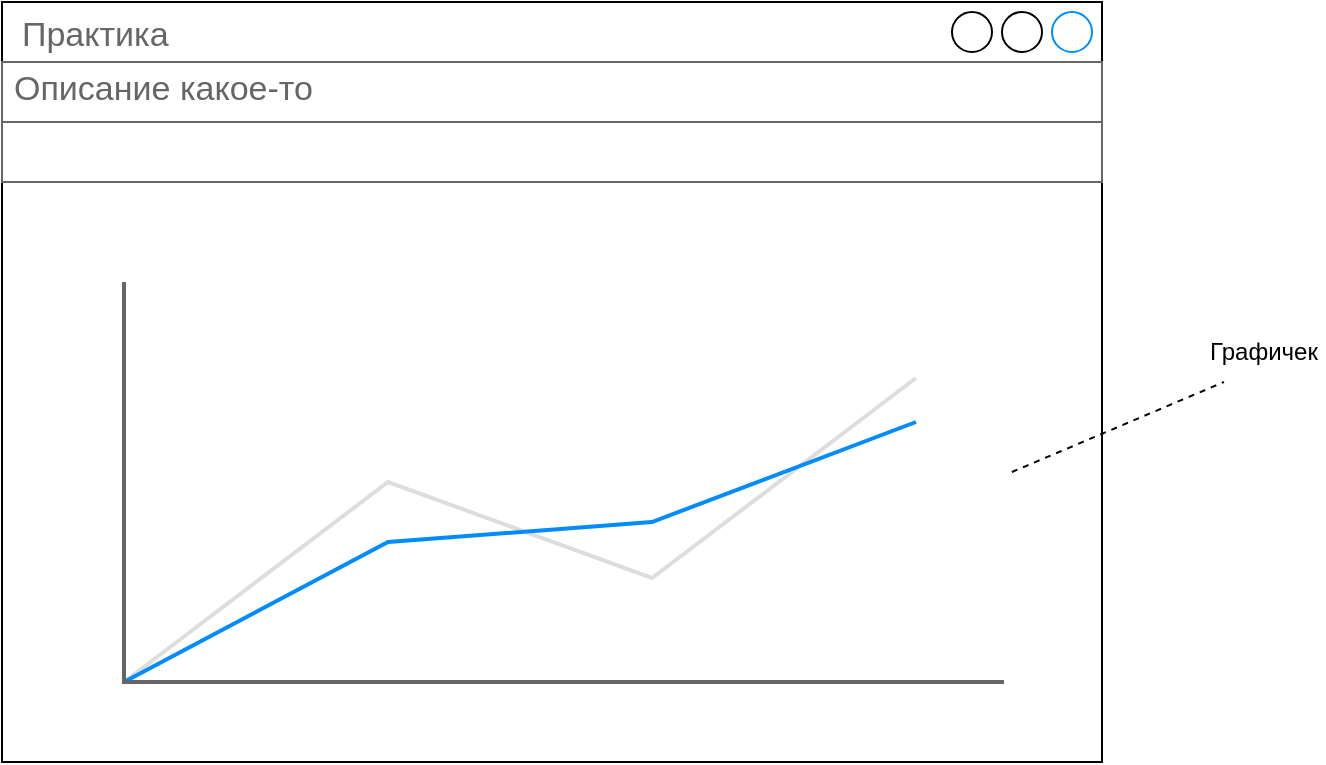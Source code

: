 <mxfile version="24.0.4" type="device" pages="13">
  <diagram id="lSfFFjF8gDWjZvb0whbz" name="wireframe диаграмма">
    <mxGraphModel dx="1434" dy="844" grid="1" gridSize="10" guides="1" tooltips="1" connect="1" arrows="1" fold="1" page="1" pageScale="1" pageWidth="827" pageHeight="1169" math="0" shadow="0">
      <root>
        <mxCell id="0" />
        <mxCell id="1" parent="0" />
        <mxCell id="jje2cOGIHxlLrvhpfTVt-1" value="Практика" style="strokeWidth=1;shadow=0;dashed=0;align=center;html=1;shape=mxgraph.mockup.containers.window;align=left;verticalAlign=top;spacingLeft=8;strokeColor2=#008cff;strokeColor3=#c4c4c4;fontColor=#666666;mainText=;fontSize=17;labelBackgroundColor=none;whiteSpace=wrap;" parent="1" vertex="1">
          <mxGeometry x="139" y="110" width="550" height="380" as="geometry" />
        </mxCell>
        <mxCell id="jje2cOGIHxlLrvhpfTVt-2" value="Описание какое-то" style="strokeWidth=1;shadow=0;dashed=0;align=center;html=1;shape=mxgraph.mockup.text.textBox;fontColor=#666666;align=left;fontSize=17;spacingLeft=4;spacingTop=-3;whiteSpace=wrap;strokeColor=#666666;mainText=" parent="1" vertex="1">
          <mxGeometry x="139" y="140" width="550" height="30" as="geometry" />
        </mxCell>
        <mxCell id="jje2cOGIHxlLrvhpfTVt-3" value="" style="strokeWidth=1;shadow=0;dashed=0;align=center;html=1;shape=mxgraph.mockup.text.textBox;fontColor=#666666;align=left;fontSize=17;spacingLeft=4;spacingTop=-3;whiteSpace=wrap;strokeColor=#666666;mainText=" parent="1" vertex="1">
          <mxGeometry x="139" y="170" width="550" height="30" as="geometry" />
        </mxCell>
        <mxCell id="jje2cOGIHxlLrvhpfTVt-4" value="" style="verticalLabelPosition=bottom;shadow=0;dashed=0;align=center;html=1;verticalAlign=top;strokeWidth=1;shape=mxgraph.mockup.graphics.lineChart;strokeColor=none;strokeColor2=#666666;strokeColor3=#008cff;strokeColor4=#dddddd;" parent="1" vertex="1">
          <mxGeometry x="200" y="250" width="440" height="200" as="geometry" />
        </mxCell>
        <mxCell id="u2c_hMsH3fZPUO4HPQJ9-2" value="" style="endArrow=none;dashed=1;html=1;rounded=0;exitX=1.009;exitY=0.475;exitDx=0;exitDy=0;exitPerimeter=0;" parent="1" source="jje2cOGIHxlLrvhpfTVt-4" edge="1">
          <mxGeometry width="50" height="50" relative="1" as="geometry">
            <mxPoint x="760" y="330" as="sourcePoint" />
            <mxPoint x="750" y="300" as="targetPoint" />
          </mxGeometry>
        </mxCell>
        <mxCell id="u2c_hMsH3fZPUO4HPQJ9-3" value="Графичек" style="text;html=1;align=center;verticalAlign=middle;whiteSpace=wrap;rounded=0;" parent="1" vertex="1">
          <mxGeometry x="740" y="270" width="60" height="30" as="geometry" />
        </mxCell>
      </root>
    </mxGraphModel>
  </diagram>
  <diagram id="R-Iku8Nylv5hYNQJ0LWR" name="диаграмма user-case">
    <mxGraphModel dx="1434" dy="844" grid="1" gridSize="10" guides="1" tooltips="1" connect="1" arrows="1" fold="1" page="1" pageScale="1" pageWidth="827" pageHeight="1169" math="0" shadow="0">
      <root>
        <mxCell id="0" />
        <mxCell id="1" parent="0" />
        <mxCell id="3Mp1vTJyh1CXZGZxZsrx-1" value="Практика" style="swimlane;whiteSpace=wrap;html=1;fillColor=#dae8fc;strokeColor=#6c8ebf;" vertex="1" parent="1">
          <mxGeometry x="250" y="100" width="470" height="370" as="geometry" />
        </mxCell>
        <mxCell id="3Mp1vTJyh1CXZGZxZsrx-3" value="Ввести не геом. последовательность" style="ellipse;whiteSpace=wrap;html=1;fillColor=#dae8fc;strokeColor=#6c8ebf;" vertex="1" parent="3Mp1vTJyh1CXZGZxZsrx-1">
          <mxGeometry x="250" y="140" width="130" height="50" as="geometry" />
        </mxCell>
        <mxCell id="3Mp1vTJyh1CXZGZxZsrx-9" value="Ввести геом. последовательность" style="ellipse;whiteSpace=wrap;html=1;fillColor=#dae8fc;strokeColor=#6c8ebf;" vertex="1" parent="3Mp1vTJyh1CXZGZxZsrx-1">
          <mxGeometry x="250" y="50" width="130" height="50" as="geometry" />
        </mxCell>
        <mxCell id="3Mp1vTJyh1CXZGZxZsrx-8" value="Смотреть на графичек" style="ellipse;whiteSpace=wrap;html=1;fillColor=#dae8fc;strokeColor=#6c8ebf;" vertex="1" parent="3Mp1vTJyh1CXZGZxZsrx-1">
          <mxGeometry x="30" y="210" width="130" height="50" as="geometry" />
        </mxCell>
        <mxCell id="3Mp1vTJyh1CXZGZxZsrx-7" value="ВСЁ СТЕРЕТЬ" style="ellipse;whiteSpace=wrap;html=1;fillColor=#dae8fc;strokeColor=#6c8ebf;" vertex="1" parent="3Mp1vTJyh1CXZGZxZsrx-1">
          <mxGeometry x="30" y="280" width="130" height="50" as="geometry" />
        </mxCell>
        <mxCell id="3Mp1vTJyh1CXZGZxZsrx-10" value="Ввести последовательность" style="ellipse;whiteSpace=wrap;html=1;fillColor=#dae8fc;strokeColor=#6c8ebf;" vertex="1" parent="3Mp1vTJyh1CXZGZxZsrx-1">
          <mxGeometry x="34" y="80" width="130" height="50" as="geometry" />
        </mxCell>
        <mxCell id="3Mp1vTJyh1CXZGZxZsrx-15" value="" style="endArrow=none;html=1;rounded=0;entryX=1;entryY=0.5;entryDx=0;entryDy=0;exitX=0;exitY=0.5;exitDx=0;exitDy=0;endFill=0;dashed=1;startArrow=open;startFill=0;" edge="1" parent="3Mp1vTJyh1CXZGZxZsrx-1" source="3Mp1vTJyh1CXZGZxZsrx-9" target="3Mp1vTJyh1CXZGZxZsrx-10">
          <mxGeometry width="50" height="50" relative="1" as="geometry">
            <mxPoint x="140" y="360" as="sourcePoint" />
            <mxPoint x="190" y="310" as="targetPoint" />
          </mxGeometry>
        </mxCell>
        <mxCell id="3Mp1vTJyh1CXZGZxZsrx-16" value="&amp;lt;&amp;lt;включить&amp;gt;&amp;gt;" style="edgeLabel;html=1;align=center;verticalAlign=middle;resizable=0;points=[];" vertex="1" connectable="0" parent="3Mp1vTJyh1CXZGZxZsrx-15">
          <mxGeometry x="-0.082" y="4" relative="1" as="geometry">
            <mxPoint as="offset" />
          </mxGeometry>
        </mxCell>
        <mxCell id="3Mp1vTJyh1CXZGZxZsrx-17" value="" style="endArrow=classic;html=1;rounded=0;entryX=1;entryY=0.5;entryDx=0;entryDy=0;exitX=0;exitY=0.5;exitDx=0;exitDy=0;dashed=1;" edge="1" parent="3Mp1vTJyh1CXZGZxZsrx-1" source="3Mp1vTJyh1CXZGZxZsrx-3" target="3Mp1vTJyh1CXZGZxZsrx-10">
          <mxGeometry width="50" height="50" relative="1" as="geometry">
            <mxPoint x="140" y="360" as="sourcePoint" />
            <mxPoint x="190" y="310" as="targetPoint" />
          </mxGeometry>
        </mxCell>
        <mxCell id="3Mp1vTJyh1CXZGZxZsrx-18" value="&amp;lt;&amp;lt;расширить&amp;gt;&amp;gt;" style="edgeLabel;html=1;align=center;verticalAlign=middle;resizable=0;points=[];" vertex="1" connectable="0" parent="3Mp1vTJyh1CXZGZxZsrx-17">
          <mxGeometry x="-0.02" y="-2" relative="1" as="geometry">
            <mxPoint as="offset" />
          </mxGeometry>
        </mxCell>
        <mxCell id="3Mp1vTJyh1CXZGZxZsrx-2" value="Екатерина Александровна" style="shape=umlActor;verticalLabelPosition=bottom;verticalAlign=top;html=1;outlineConnect=0;" vertex="1" parent="1">
          <mxGeometry x="150" y="270" width="30" height="60" as="geometry" />
        </mxCell>
        <mxCell id="3Mp1vTJyh1CXZGZxZsrx-11" value="" style="endArrow=none;html=1;rounded=0;entryX=1;entryY=0.333;entryDx=0;entryDy=0;entryPerimeter=0;exitX=0;exitY=0.5;exitDx=0;exitDy=0;" edge="1" parent="1" source="3Mp1vTJyh1CXZGZxZsrx-7" target="3Mp1vTJyh1CXZGZxZsrx-2">
          <mxGeometry width="50" height="50" relative="1" as="geometry">
            <mxPoint x="390" y="460" as="sourcePoint" />
            <mxPoint x="440" y="410" as="targetPoint" />
          </mxGeometry>
        </mxCell>
        <mxCell id="3Mp1vTJyh1CXZGZxZsrx-13" value="" style="endArrow=none;html=1;rounded=0;entryX=1;entryY=0.333;entryDx=0;entryDy=0;entryPerimeter=0;exitX=0;exitY=0.5;exitDx=0;exitDy=0;" edge="1" parent="1" source="3Mp1vTJyh1CXZGZxZsrx-8" target="3Mp1vTJyh1CXZGZxZsrx-2">
          <mxGeometry width="50" height="50" relative="1" as="geometry">
            <mxPoint x="390" y="460" as="sourcePoint" />
            <mxPoint x="440" y="410" as="targetPoint" />
          </mxGeometry>
        </mxCell>
        <mxCell id="3Mp1vTJyh1CXZGZxZsrx-14" value="" style="endArrow=none;html=1;rounded=0;entryX=1;entryY=0.333;entryDx=0;entryDy=0;entryPerimeter=0;exitX=0;exitY=0.5;exitDx=0;exitDy=0;" edge="1" parent="1" source="3Mp1vTJyh1CXZGZxZsrx-10" target="3Mp1vTJyh1CXZGZxZsrx-2">
          <mxGeometry width="50" height="50" relative="1" as="geometry">
            <mxPoint x="390" y="460" as="sourcePoint" />
            <mxPoint x="440" y="410" as="targetPoint" />
          </mxGeometry>
        </mxCell>
      </root>
    </mxGraphModel>
  </diagram>
  <diagram id="CfjaNvyp8UAuuXBiAF7J" name="диаграмма последовательности">
    <mxGraphModel dx="1434" dy="844" grid="1" gridSize="10" guides="1" tooltips="1" connect="1" arrows="1" fold="1" page="1" pageScale="1" pageWidth="827" pageHeight="1169" math="0" shadow="0">
      <root>
        <mxCell id="0" />
        <mxCell id="1" parent="0" />
        <mxCell id="FeYf4y9oW9frVhTPe9nW-1" value="" style="shape=umlActor;verticalLabelPosition=bottom;verticalAlign=top;html=1;" vertex="1" parent="1">
          <mxGeometry x="150" y="180" width="30" height="60" as="geometry" />
        </mxCell>
        <mxCell id="FeYf4y9oW9frVhTPe9nW-3" value="Екатерина Александровна" style="html=1;whiteSpace=wrap;" vertex="1" parent="1">
          <mxGeometry x="110" y="250" width="110" height="50" as="geometry" />
        </mxCell>
        <mxCell id="FeYf4y9oW9frVhTPe9nW-5" value="Интерфейс" style="html=1;whiteSpace=wrap;" vertex="1" parent="1">
          <mxGeometry x="290" y="250" width="110" height="50" as="geometry" />
        </mxCell>
        <mxCell id="FeYf4y9oW9frVhTPe9nW-6" value="Код" style="html=1;whiteSpace=wrap;" vertex="1" parent="1">
          <mxGeometry x="470" y="250" width="110" height="50" as="geometry" />
        </mxCell>
        <mxCell id="FeYf4y9oW9frVhTPe9nW-7" value="Класс" style="html=1;whiteSpace=wrap;" vertex="1" parent="1">
          <mxGeometry x="650" y="250" width="110" height="50" as="geometry" />
        </mxCell>
        <mxCell id="FeYf4y9oW9frVhTPe9nW-11" value="" style="endArrow=none;dashed=1;html=1;rounded=0;entryX=0.5;entryY=1;entryDx=0;entryDy=0;" edge="1" parent="1" source="FeYf4y9oW9frVhTPe9nW-15" target="FeYf4y9oW9frVhTPe9nW-3">
          <mxGeometry width="50" height="50" relative="1" as="geometry">
            <mxPoint x="165" y="910" as="sourcePoint" />
            <mxPoint x="440" y="510" as="targetPoint" />
          </mxGeometry>
        </mxCell>
        <mxCell id="FeYf4y9oW9frVhTPe9nW-12" value="" style="endArrow=none;dashed=1;html=1;rounded=0;entryX=0.5;entryY=1;entryDx=0;entryDy=0;" edge="1" parent="1" target="FeYf4y9oW9frVhTPe9nW-5">
          <mxGeometry width="50" height="50" relative="1" as="geometry">
            <mxPoint x="345" y="780" as="sourcePoint" />
            <mxPoint x="440" y="510" as="targetPoint" />
          </mxGeometry>
        </mxCell>
        <mxCell id="FeYf4y9oW9frVhTPe9nW-13" value="" style="endArrow=none;dashed=1;html=1;rounded=0;entryX=0.5;entryY=1;entryDx=0;entryDy=0;" edge="1" parent="1" source="FeYf4y9oW9frVhTPe9nW-20" target="FeYf4y9oW9frVhTPe9nW-6">
          <mxGeometry width="50" height="50" relative="1" as="geometry">
            <mxPoint x="530" y="920" as="sourcePoint" />
            <mxPoint x="440" y="590" as="targetPoint" />
          </mxGeometry>
        </mxCell>
        <mxCell id="FeYf4y9oW9frVhTPe9nW-14" value="" style="endArrow=none;dashed=1;html=1;rounded=0;entryX=0.5;entryY=1;entryDx=0;entryDy=0;" edge="1" parent="1" source="FeYf4y9oW9frVhTPe9nW-24" target="FeYf4y9oW9frVhTPe9nW-7">
          <mxGeometry width="50" height="50" relative="1" as="geometry">
            <mxPoint x="705" y="920" as="sourcePoint" />
            <mxPoint x="440" y="590" as="targetPoint" />
          </mxGeometry>
        </mxCell>
        <mxCell id="FeYf4y9oW9frVhTPe9nW-16" value="" style="endArrow=none;dashed=1;html=1;rounded=0;entryX=0.5;entryY=1;entryDx=0;entryDy=0;" edge="1" parent="1" target="FeYf4y9oW9frVhTPe9nW-15">
          <mxGeometry width="50" height="50" relative="1" as="geometry">
            <mxPoint x="165" y="780" as="sourcePoint" />
            <mxPoint x="165" y="300" as="targetPoint" />
          </mxGeometry>
        </mxCell>
        <mxCell id="FeYf4y9oW9frVhTPe9nW-15" value="" style="html=1;points=[[0,0,0,0,5],[0,1,0,0,-5],[1,0,0,0,5],[1,1,0,0,-5]];perimeter=orthogonalPerimeter;outlineConnect=0;targetShapes=umlLifeline;portConstraint=eastwest;newEdgeStyle={&quot;curved&quot;:0,&quot;rounded&quot;:0};" vertex="1" parent="1">
          <mxGeometry x="160" y="360" width="10" height="370" as="geometry" />
        </mxCell>
        <mxCell id="FeYf4y9oW9frVhTPe9nW-17" value="" style="html=1;points=[[0,0,0,0,5],[0,1,0,0,-5],[1,0,0,0,5],[1,1,0,0,-5]];perimeter=orthogonalPerimeter;outlineConnect=0;targetShapes=umlLifeline;portConstraint=eastwest;newEdgeStyle={&quot;curved&quot;:0,&quot;rounded&quot;:0};" vertex="1" parent="1">
          <mxGeometry x="340" y="360" width="10" height="370" as="geometry" />
        </mxCell>
        <mxCell id="FeYf4y9oW9frVhTPe9nW-18" value="" style="endArrow=classic;html=1;rounded=0;entryX=0;entryY=0;entryDx=0;entryDy=5;entryPerimeter=0;exitX=1;exitY=0;exitDx=0;exitDy=5;exitPerimeter=0;" edge="1" parent="1" source="FeYf4y9oW9frVhTPe9nW-15" target="FeYf4y9oW9frVhTPe9nW-17">
          <mxGeometry width="50" height="50" relative="1" as="geometry">
            <mxPoint x="220" y="400" as="sourcePoint" />
            <mxPoint x="390" y="580" as="targetPoint" />
          </mxGeometry>
        </mxCell>
        <mxCell id="FeYf4y9oW9frVhTPe9nW-19" value="тык тык последовательность" style="edgeLabel;html=1;align=center;verticalAlign=middle;resizable=0;points=[];" vertex="1" connectable="0" parent="FeYf4y9oW9frVhTPe9nW-18">
          <mxGeometry y="1" relative="1" as="geometry">
            <mxPoint as="offset" />
          </mxGeometry>
        </mxCell>
        <mxCell id="FeYf4y9oW9frVhTPe9nW-21" value="" style="endArrow=none;dashed=1;html=1;rounded=0;entryX=0.5;entryY=1;entryDx=0;entryDy=0;" edge="1" parent="1" target="FeYf4y9oW9frVhTPe9nW-20">
          <mxGeometry width="50" height="50" relative="1" as="geometry">
            <mxPoint x="525" y="780" as="sourcePoint" />
            <mxPoint x="525" y="300" as="targetPoint" />
          </mxGeometry>
        </mxCell>
        <mxCell id="FeYf4y9oW9frVhTPe9nW-20" value="" style="html=1;points=[[0,0,0,0,5],[0,1,0,0,-5],[1,0,0,0,5],[1,1,0,0,-5]];perimeter=orthogonalPerimeter;outlineConnect=0;targetShapes=umlLifeline;portConstraint=eastwest;newEdgeStyle={&quot;curved&quot;:0,&quot;rounded&quot;:0};" vertex="1" parent="1">
          <mxGeometry x="520" y="400" width="10" height="230" as="geometry" />
        </mxCell>
        <mxCell id="FeYf4y9oW9frVhTPe9nW-22" value="" style="endArrow=classic;html=1;rounded=0;entryX=0;entryY=0;entryDx=0;entryDy=5;entryPerimeter=0;" edge="1" parent="1" source="FeYf4y9oW9frVhTPe9nW-17" target="FeYf4y9oW9frVhTPe9nW-20">
          <mxGeometry width="50" height="50" relative="1" as="geometry">
            <mxPoint x="340" y="630" as="sourcePoint" />
            <mxPoint x="390" y="580" as="targetPoint" />
          </mxGeometry>
        </mxCell>
        <mxCell id="FeYf4y9oW9frVhTPe9nW-23" value="отправка данных в метод" style="edgeLabel;html=1;align=center;verticalAlign=middle;resizable=0;points=[];" vertex="1" connectable="0" parent="FeYf4y9oW9frVhTPe9nW-22">
          <mxGeometry x="-0.188" y="-2" relative="1" as="geometry">
            <mxPoint x="11" y="-7" as="offset" />
          </mxGeometry>
        </mxCell>
        <mxCell id="FeYf4y9oW9frVhTPe9nW-25" value="" style="endArrow=none;dashed=1;html=1;rounded=0;entryX=0.5;entryY=1;entryDx=0;entryDy=0;" edge="1" parent="1" target="FeYf4y9oW9frVhTPe9nW-24">
          <mxGeometry width="50" height="50" relative="1" as="geometry">
            <mxPoint x="705" y="780" as="sourcePoint" />
            <mxPoint x="705" y="300" as="targetPoint" />
          </mxGeometry>
        </mxCell>
        <mxCell id="FeYf4y9oW9frVhTPe9nW-24" value="" style="html=1;points=[[0,0,0,0,5],[0,1,0,0,-5],[1,0,0,0,5],[1,1,0,0,-5]];perimeter=orthogonalPerimeter;outlineConnect=0;targetShapes=umlLifeline;portConstraint=eastwest;newEdgeStyle={&quot;curved&quot;:0,&quot;rounded&quot;:0};" vertex="1" parent="1">
          <mxGeometry x="700" y="440" width="10" height="110" as="geometry" />
        </mxCell>
        <mxCell id="FeYf4y9oW9frVhTPe9nW-26" value="" style="endArrow=classic;html=1;rounded=0;entryX=0;entryY=0;entryDx=0;entryDy=5;entryPerimeter=0;" edge="1" parent="1" source="FeYf4y9oW9frVhTPe9nW-20" target="FeYf4y9oW9frVhTPe9nW-24">
          <mxGeometry width="50" height="50" relative="1" as="geometry">
            <mxPoint x="340" y="630" as="sourcePoint" />
            <mxPoint x="390" y="580" as="targetPoint" />
          </mxGeometry>
        </mxCell>
        <mxCell id="FeYf4y9oW9frVhTPe9nW-27" value="отправка данных в библиотеку" style="edgeLabel;html=1;align=center;verticalAlign=middle;resizable=0;points=[];" vertex="1" connectable="0" parent="FeYf4y9oW9frVhTPe9nW-26">
          <mxGeometry x="-0.071" y="3" relative="1" as="geometry">
            <mxPoint as="offset" />
          </mxGeometry>
        </mxCell>
        <mxCell id="FeYf4y9oW9frVhTPe9nW-28" value="" style="endArrow=open;html=1;rounded=0;dashed=1;startArrow=none;startFill=0;endFill=0;" edge="1" parent="1">
          <mxGeometry width="50" height="50" relative="1" as="geometry">
            <mxPoint x="700" y="550" as="sourcePoint" />
            <mxPoint x="530" y="550" as="targetPoint" />
          </mxGeometry>
        </mxCell>
        <mxCell id="FeYf4y9oW9frVhTPe9nW-29" value="это геом. последовательность" style="edgeLabel;html=1;align=center;verticalAlign=middle;resizable=0;points=[];" vertex="1" connectable="0" parent="FeYf4y9oW9frVhTPe9nW-28">
          <mxGeometry x="0.035" y="2" relative="1" as="geometry">
            <mxPoint x="8" y="-2" as="offset" />
          </mxGeometry>
        </mxCell>
        <mxCell id="FeYf4y9oW9frVhTPe9nW-30" value="" style="endArrow=open;html=1;rounded=0;dashed=1;endFill=0;" edge="1" parent="1">
          <mxGeometry width="50" height="50" relative="1" as="geometry">
            <mxPoint x="520" y="630" as="sourcePoint" />
            <mxPoint x="350" y="630" as="targetPoint" />
          </mxGeometry>
        </mxCell>
        <mxCell id="FeYf4y9oW9frVhTPe9nW-31" value="кайф, рисуем график" style="edgeLabel;html=1;align=center;verticalAlign=middle;resizable=0;points=[];" vertex="1" connectable="0" parent="FeYf4y9oW9frVhTPe9nW-30">
          <mxGeometry x="0.105" y="-1" relative="1" as="geometry">
            <mxPoint as="offset" />
          </mxGeometry>
        </mxCell>
        <mxCell id="FeYf4y9oW9frVhTPe9nW-32" value="" style="endArrow=open;html=1;rounded=0;exitX=0;exitY=1;exitDx=0;exitDy=-5;exitPerimeter=0;entryX=1;entryY=1;entryDx=0;entryDy=-5;entryPerimeter=0;endFill=0;dashed=1;" edge="1" parent="1" source="FeYf4y9oW9frVhTPe9nW-17" target="FeYf4y9oW9frVhTPe9nW-15">
          <mxGeometry width="50" height="50" relative="1" as="geometry">
            <mxPoint x="340" y="630" as="sourcePoint" />
            <mxPoint x="390" y="580" as="targetPoint" />
          </mxGeometry>
        </mxCell>
        <mxCell id="FeYf4y9oW9frVhTPe9nW-33" value="держи график" style="edgeLabel;html=1;align=center;verticalAlign=middle;resizable=0;points=[];" vertex="1" connectable="0" parent="FeYf4y9oW9frVhTPe9nW-32">
          <mxGeometry y="-3" relative="1" as="geometry">
            <mxPoint as="offset" />
          </mxGeometry>
        </mxCell>
      </root>
    </mxGraphModel>
  </diagram>
  <diagram id="Nwcs6TJhNUyOW7DZic-A" name="диаграмма деятельности">
    <mxGraphModel dx="1195" dy="703" grid="1" gridSize="10" guides="1" tooltips="1" connect="1" arrows="1" fold="1" page="1" pageScale="1" pageWidth="827" pageHeight="1169" math="0" shadow="0">
      <root>
        <mxCell id="0" />
        <mxCell id="1" parent="0" />
        <mxCell id="GJkkPXkpH41s0OClLmpY-3" value="&amp;nbsp; &amp;nbsp; &amp;nbsp; &amp;nbsp; Практика" style="rounded=0;whiteSpace=wrap;html=1;align=left;fillColor=#e1d5e7;strokeColor=#9673a6;" vertex="1" parent="1">
          <mxGeometry x="120" y="270" width="520" height="40" as="geometry" />
        </mxCell>
        <mxCell id="GJkkPXkpH41s0OClLmpY-4" value="" style="rounded=0;whiteSpace=wrap;html=1;fillColor=#e1d5e7;strokeColor=#9673a6;" vertex="1" parent="1">
          <mxGeometry x="120" y="310" width="20" height="600" as="geometry" />
        </mxCell>
        <mxCell id="GJkkPXkpH41s0OClLmpY-5" value="Екатерина Александровна" style="rounded=0;whiteSpace=wrap;html=1;fillColor=#e1d5e7;strokeColor=#9673a6;" vertex="1" parent="1">
          <mxGeometry x="140" y="310" width="250" height="60" as="geometry" />
        </mxCell>
        <mxCell id="GJkkPXkpH41s0OClLmpY-6" value="Программа" style="rounded=0;whiteSpace=wrap;html=1;fillColor=#e1d5e7;strokeColor=#9673a6;" vertex="1" parent="1">
          <mxGeometry x="390" y="310" width="250" height="60" as="geometry" />
        </mxCell>
        <mxCell id="GJkkPXkpH41s0OClLmpY-8" value="" style="endArrow=none;html=1;rounded=0;entryX=0;entryY=1;entryDx=0;entryDy=0;fillColor=#e1d5e7;strokeColor=#9673a6;" edge="1" parent="1" target="GJkkPXkpH41s0OClLmpY-6">
          <mxGeometry width="50" height="50" relative="1" as="geometry">
            <mxPoint x="390" y="920" as="sourcePoint" />
            <mxPoint x="440" y="570" as="targetPoint" />
          </mxGeometry>
        </mxCell>
        <mxCell id="GJkkPXkpH41s0OClLmpY-9" value="" style="ellipse;whiteSpace=wrap;html=1;aspect=fixed;" vertex="1" parent="1">
          <mxGeometry x="220" y="390" width="60" height="60" as="geometry" />
        </mxCell>
        <mxCell id="GJkkPXkpH41s0OClLmpY-10" value="Выбор последовательности" style="rounded=1;whiteSpace=wrap;html=1;" vertex="1" parent="1">
          <mxGeometry x="190" y="480" width="117.5" height="60" as="geometry" />
        </mxCell>
        <mxCell id="GJkkPXkpH41s0OClLmpY-11" value="" style="endArrow=classic;html=1;rounded=0;exitX=0.5;exitY=1;exitDx=0;exitDy=0;entryX=0.5;entryY=0;entryDx=0;entryDy=0;" edge="1" parent="1" source="GJkkPXkpH41s0OClLmpY-9" target="GJkkPXkpH41s0OClLmpY-10">
          <mxGeometry width="50" height="50" relative="1" as="geometry">
            <mxPoint x="310" y="700" as="sourcePoint" />
            <mxPoint x="360" y="650" as="targetPoint" />
          </mxGeometry>
        </mxCell>
        <mxCell id="GJkkPXkpH41s0OClLmpY-13" value="Обработка последовательности" style="rounded=1;whiteSpace=wrap;html=1;" vertex="1" parent="1">
          <mxGeometry x="450" y="540" width="117.5" height="60" as="geometry" />
        </mxCell>
        <mxCell id="GJkkPXkpH41s0OClLmpY-14" value="" style="endArrow=classic;html=1;rounded=0;exitX=1;exitY=0.5;exitDx=0;exitDy=0;entryX=0.5;entryY=0;entryDx=0;entryDy=0;" edge="1" parent="1" source="GJkkPXkpH41s0OClLmpY-10" target="GJkkPXkpH41s0OClLmpY-13">
          <mxGeometry width="50" height="50" relative="1" as="geometry">
            <mxPoint x="320" y="640" as="sourcePoint" />
            <mxPoint x="370" y="590" as="targetPoint" />
            <Array as="points">
              <mxPoint x="510" y="510" />
            </Array>
          </mxGeometry>
        </mxCell>
        <mxCell id="GJkkPXkpH41s0OClLmpY-17" value="Вывод графика на форму" style="rounded=1;whiteSpace=wrap;html=1;" vertex="1" parent="1">
          <mxGeometry x="450" y="640" width="117.5" height="60" as="geometry" />
        </mxCell>
        <mxCell id="GJkkPXkpH41s0OClLmpY-18" value="" style="endArrow=classic;html=1;rounded=0;exitX=0.5;exitY=1;exitDx=0;exitDy=0;entryX=0.5;entryY=0;entryDx=0;entryDy=0;" edge="1" parent="1" source="GJkkPXkpH41s0OClLmpY-13" target="GJkkPXkpH41s0OClLmpY-17">
          <mxGeometry width="50" height="50" relative="1" as="geometry">
            <mxPoint x="380" y="670" as="sourcePoint" />
            <mxPoint x="430" y="620" as="targetPoint" />
          </mxGeometry>
        </mxCell>
        <mxCell id="GJkkPXkpH41s0OClLmpY-19" value="" style="group" vertex="1" connectable="0" parent="1">
          <mxGeometry x="410" y="450" width="80" height="60" as="geometry" />
        </mxCell>
        <mxCell id="GJkkPXkpH41s0OClLmpY-15" value="" style="endArrow=classic;html=1;rounded=0;dashed=1;" edge="1" parent="GJkkPXkpH41s0OClLmpY-19">
          <mxGeometry width="50" height="50" relative="1" as="geometry">
            <mxPoint x="50" y="30" as="sourcePoint" />
            <mxPoint y="60" as="targetPoint" />
          </mxGeometry>
        </mxCell>
        <mxCell id="GJkkPXkpH41s0OClLmpY-16" value="Ввод последовательности" style="text;html=1;align=center;verticalAlign=middle;whiteSpace=wrap;rounded=0;" vertex="1" parent="GJkkPXkpH41s0OClLmpY-19">
          <mxGeometry x="20" width="60" height="30" as="geometry" />
        </mxCell>
        <mxCell id="GJkkPXkpH41s0OClLmpY-23" value="" style="endArrow=classic;html=1;rounded=0;dashed=1;" edge="1" parent="1">
          <mxGeometry width="50" height="50" relative="1" as="geometry">
            <mxPoint x="560" y="620" as="sourcePoint" />
            <mxPoint x="510" y="620" as="targetPoint" />
          </mxGeometry>
        </mxCell>
        <mxCell id="GJkkPXkpH41s0OClLmpY-24" value="Формирование графика" style="text;html=1;align=center;verticalAlign=middle;whiteSpace=wrap;rounded=0;" vertex="1" parent="1">
          <mxGeometry x="567.5" y="610" width="60" height="30" as="geometry" />
        </mxCell>
        <mxCell id="GJkkPXkpH41s0OClLmpY-25" value="Просмотр красивенького графика" style="rounded=1;whiteSpace=wrap;html=1;" vertex="1" parent="1">
          <mxGeometry x="191.25" y="700" width="117.5" height="60" as="geometry" />
        </mxCell>
        <mxCell id="GJkkPXkpH41s0OClLmpY-26" value="" style="endArrow=classic;html=1;rounded=0;exitX=0;exitY=0.5;exitDx=0;exitDy=0;entryX=0.5;entryY=0;entryDx=0;entryDy=0;" edge="1" parent="1" source="GJkkPXkpH41s0OClLmpY-17" target="GJkkPXkpH41s0OClLmpY-25">
          <mxGeometry width="50" height="50" relative="1" as="geometry">
            <mxPoint x="380" y="730" as="sourcePoint" />
            <mxPoint x="430" y="680" as="targetPoint" />
            <Array as="points">
              <mxPoint x="250" y="670" />
            </Array>
          </mxGeometry>
        </mxCell>
        <mxCell id="GJkkPXkpH41s0OClLmpY-27" value="" style="endArrow=classic;html=1;rounded=0;exitX=1;exitY=0.5;exitDx=0;exitDy=0;entryX=0.5;entryY=0;entryDx=0;entryDy=0;dashed=1;" edge="1" parent="1" source="GJkkPXkpH41s0OClLmpY-25" target="GJkkPXkpH41s0OClLmpY-28">
          <mxGeometry width="50" height="50" relative="1" as="geometry">
            <mxPoint x="380" y="730" as="sourcePoint" />
            <mxPoint x="250" y="800" as="targetPoint" />
            <Array as="points">
              <mxPoint x="510" y="730" />
            </Array>
          </mxGeometry>
        </mxCell>
        <mxCell id="GJkkPXkpH41s0OClLmpY-32" value="Закрытие программы" style="edgeLabel;html=1;align=center;verticalAlign=middle;resizable=0;points=[];" vertex="1" connectable="0" parent="GJkkPXkpH41s0OClLmpY-27">
          <mxGeometry x="-0.262" y="1" relative="1" as="geometry">
            <mxPoint as="offset" />
          </mxGeometry>
        </mxCell>
        <mxCell id="GJkkPXkpH41s0OClLmpY-28" value="Самоуничтожение (выключение)" style="rounded=1;whiteSpace=wrap;html=1;" vertex="1" parent="1">
          <mxGeometry x="450" y="760" width="117.5" height="60" as="geometry" />
        </mxCell>
        <mxCell id="GJkkPXkpH41s0OClLmpY-29" value="" style="endArrow=classic;html=1;rounded=0;exitX=0.5;exitY=1;exitDx=0;exitDy=0;" edge="1" parent="1" source="GJkkPXkpH41s0OClLmpY-28">
          <mxGeometry width="50" height="50" relative="1" as="geometry">
            <mxPoint x="380" y="790" as="sourcePoint" />
            <mxPoint x="509" y="850" as="targetPoint" />
          </mxGeometry>
        </mxCell>
        <mxCell id="GJkkPXkpH41s0OClLmpY-30" value="" style="ellipse;whiteSpace=wrap;html=1;aspect=fixed;" vertex="1" parent="1">
          <mxGeometry x="478.75" y="850" width="60" height="60" as="geometry" />
        </mxCell>
        <mxCell id="GJkkPXkpH41s0OClLmpY-31" value="" style="ellipse;whiteSpace=wrap;html=1;aspect=fixed;" vertex="1" parent="1">
          <mxGeometry x="488.75" y="860" width="40" height="40" as="geometry" />
        </mxCell>
        <mxCell id="GJkkPXkpH41s0OClLmpY-33" value="" style="endArrow=none;html=1;rounded=0;entryX=1;entryY=1;entryDx=0;entryDy=0;fillColor=#e1d5e7;strokeColor=#9673a6;" edge="1" parent="1" target="GJkkPXkpH41s0OClLmpY-6">
          <mxGeometry width="50" height="50" relative="1" as="geometry">
            <mxPoint x="640" y="920" as="sourcePoint" />
            <mxPoint x="430" y="520" as="targetPoint" />
          </mxGeometry>
        </mxCell>
      </root>
    </mxGraphModel>
  </diagram>
  <diagram id="eNh9nNELr425VlvmPYsO" name="диаграмма состояний">
    <mxGraphModel dx="1687" dy="993" grid="1" gridSize="10" guides="1" tooltips="1" connect="1" arrows="1" fold="1" page="1" pageScale="1" pageWidth="827" pageHeight="1169" math="0" shadow="0">
      <root>
        <mxCell id="0" />
        <mxCell id="1" parent="0" />
        <mxCell id="tT4vG_9dovxFYVEyESEs-26" value="" style="rounded=1;whiteSpace=wrap;html=1;" vertex="1" parent="1">
          <mxGeometry x="90" y="150" width="690" height="610" as="geometry" />
        </mxCell>
        <mxCell id="tT4vG_9dovxFYVEyESEs-10" value="" style="ellipse;whiteSpace=wrap;html=1;aspect=fixed;fillColor=#000000;" vertex="1" parent="1">
          <mxGeometry x="400" y="220" width="70" height="70" as="geometry" />
        </mxCell>
        <mxCell id="tT4vG_9dovxFYVEyESEs-27" value="" style="group" vertex="1" connectable="0" parent="1">
          <mxGeometry x="400" y="660" width="70" height="70" as="geometry" />
        </mxCell>
        <mxCell id="tT4vG_9dovxFYVEyESEs-23" value="" style="ellipse;whiteSpace=wrap;html=1;aspect=fixed;" vertex="1" parent="tT4vG_9dovxFYVEyESEs-27">
          <mxGeometry width="70" height="70" as="geometry" />
        </mxCell>
        <mxCell id="tT4vG_9dovxFYVEyESEs-24" value="" style="ellipse;whiteSpace=wrap;html=1;aspect=fixed;fillColor=#000000;" vertex="1" parent="tT4vG_9dovxFYVEyESEs-27">
          <mxGeometry x="6.25" y="6.25" width="57.5" height="57.5" as="geometry" />
        </mxCell>
        <mxCell id="tT4vG_9dovxFYVEyESEs-29" value="" style="endArrow=none;html=1;rounded=0;exitX=0;exitY=0.5;exitDx=0;exitDy=0;entryX=1;entryY=0.5;entryDx=0;entryDy=0;" edge="1" parent="1">
          <mxGeometry width="50" height="50" relative="1" as="geometry">
            <mxPoint x="342.5" y="595" as="sourcePoint" />
            <mxPoint x="527.5" y="595" as="targetPoint" />
          </mxGeometry>
        </mxCell>
        <mxCell id="tT4vG_9dovxFYVEyESEs-30" value="" style="endArrow=classic;html=1;rounded=0;exitX=0.5;exitY=1;exitDx=0;exitDy=0;entryX=0.5;entryY=0;entryDx=0;entryDy=0;" edge="1" parent="1" target="tT4vG_9dovxFYVEyESEs-23">
          <mxGeometry width="50" height="50" relative="1" as="geometry">
            <mxPoint x="435" y="630" as="sourcePoint" />
            <mxPoint x="440" y="510" as="targetPoint" />
          </mxGeometry>
        </mxCell>
        <mxCell id="tT4vG_9dovxFYVEyESEs-31" value="" style="endArrow=classic;html=1;rounded=0;exitX=0.5;exitY=1;exitDx=0;exitDy=0;entryX=0;entryY=0.5;entryDx=0;entryDy=0;" edge="1" parent="1" source="KgdwoGKOZ_IC76JozMO2-8">
          <mxGeometry width="50" height="50" relative="1" as="geometry">
            <mxPoint x="232.5" y="525" as="sourcePoint" />
            <mxPoint x="342.5" y="595" as="targetPoint" />
            <Array as="points">
              <mxPoint x="245" y="595" />
            </Array>
          </mxGeometry>
        </mxCell>
        <mxCell id="tT4vG_9dovxFYVEyESEs-32" value="" style="endArrow=classic;html=1;rounded=0;exitX=0.5;exitY=1;exitDx=0;exitDy=0;entryX=1;entryY=0.5;entryDx=0;entryDy=0;" edge="1" parent="1">
          <mxGeometry width="50" height="50" relative="1" as="geometry">
            <mxPoint x="652.5" y="525" as="sourcePoint" />
            <mxPoint x="527.5" y="595" as="targetPoint" />
            <Array as="points">
              <mxPoint x="653" y="595" />
            </Array>
          </mxGeometry>
        </mxCell>
        <mxCell id="tT4vG_9dovxFYVEyESEs-33" value="" style="endArrow=none;html=1;rounded=0;" edge="1" parent="1">
          <mxGeometry width="50" height="50" relative="1" as="geometry">
            <mxPoint x="435" y="440" as="sourcePoint" />
            <mxPoint x="435" y="520" as="targetPoint" />
          </mxGeometry>
        </mxCell>
        <mxCell id="tT4vG_9dovxFYVEyESEs-34" value="" style="endArrow=classic;html=1;rounded=0;exitX=0.5;exitY=1;exitDx=0;exitDy=0;entryX=0.5;entryY=0;entryDx=0;entryDy=0;" edge="1" parent="1" target="KgdwoGKOZ_IC76JozMO2-7">
          <mxGeometry width="50" height="50" relative="1" as="geometry">
            <mxPoint x="435" y="390" as="sourcePoint" />
            <mxPoint x="232.5" y="455" as="targetPoint" />
            <Array as="points">
              <mxPoint x="435" y="420" />
              <mxPoint x="245" y="420" />
            </Array>
          </mxGeometry>
        </mxCell>
        <mxCell id="tT4vG_9dovxFYVEyESEs-35" value="" style="endArrow=classic;html=1;rounded=0;entryX=0.5;entryY=0;entryDx=0;entryDy=0;" edge="1" parent="1" target="KgdwoGKOZ_IC76JozMO2-10">
          <mxGeometry width="50" height="50" relative="1" as="geometry">
            <mxPoint x="430" y="420" as="sourcePoint" />
            <mxPoint x="652.5" y="455" as="targetPoint" />
            <Array as="points">
              <mxPoint x="655" y="420" />
            </Array>
          </mxGeometry>
        </mxCell>
        <mxCell id="tT4vG_9dovxFYVEyESEs-36" value="" style="endArrow=classic;html=1;rounded=0;exitX=0.5;exitY=1;exitDx=0;exitDy=0;entryX=0.5;entryY=0;entryDx=0;entryDy=0;" edge="1" parent="1" source="tT4vG_9dovxFYVEyESEs-10">
          <mxGeometry width="50" height="50" relative="1" as="geometry">
            <mxPoint x="230" y="380" as="sourcePoint" />
            <mxPoint x="435" y="320" as="targetPoint" />
          </mxGeometry>
        </mxCell>
        <mxCell id="tT4vG_9dovxFYVEyESEs-37" value="" style="endArrow=none;html=1;rounded=0;exitX=0.988;exitY=0.089;exitDx=0;exitDy=0;exitPerimeter=0;" edge="1" parent="1" source="tT4vG_9dovxFYVEyESEs-26">
          <mxGeometry width="50" height="50" relative="1" as="geometry">
            <mxPoint x="230" y="480" as="sourcePoint" />
            <mxPoint x="100" y="204" as="targetPoint" />
          </mxGeometry>
        </mxCell>
        <mxCell id="tT4vG_9dovxFYVEyESEs-38" value="Практика" style="text;html=1;align=center;verticalAlign=middle;whiteSpace=wrap;rounded=0;fontSize=16;" vertex="1" parent="1">
          <mxGeometry x="400" y="160" width="60" height="30" as="geometry" />
        </mxCell>
        <mxCell id="KgdwoGKOZ_IC76JozMO2-4" value="" style="group" vertex="1" connectable="0" parent="1">
          <mxGeometry x="340" y="560" width="190" height="70" as="geometry" />
        </mxCell>
        <mxCell id="KgdwoGKOZ_IC76JozMO2-1" value="Меняем интерфейс (или нет..)" style="rounded=1;whiteSpace=wrap;html=1;fillColor=#000000;fontColor=#FFFFFF;" vertex="1" parent="KgdwoGKOZ_IC76JozMO2-4">
          <mxGeometry width="190" height="40" as="geometry" />
        </mxCell>
        <mxCell id="KgdwoGKOZ_IC76JozMO2-3" value="" style="rounded=1;whiteSpace=wrap;html=1;" vertex="1" parent="KgdwoGKOZ_IC76JozMO2-4">
          <mxGeometry y="30" width="190" height="40" as="geometry" />
        </mxCell>
        <mxCell id="KgdwoGKOZ_IC76JozMO2-6" value="" style="group" vertex="1" connectable="0" parent="1">
          <mxGeometry x="150" y="450" width="190" height="70" as="geometry" />
        </mxCell>
        <mxCell id="KgdwoGKOZ_IC76JozMO2-7" value="Переходим&amp;nbsp; методам" style="rounded=1;whiteSpace=wrap;html=1;fillColor=#000000;fontColor=#FFFFFF;" vertex="1" parent="KgdwoGKOZ_IC76JozMO2-6">
          <mxGeometry width="190" height="40" as="geometry" />
        </mxCell>
        <mxCell id="KgdwoGKOZ_IC76JozMO2-8" value="Рисуем графичек" style="rounded=1;whiteSpace=wrap;html=1;" vertex="1" parent="KgdwoGKOZ_IC76JozMO2-6">
          <mxGeometry y="30" width="190" height="40" as="geometry" />
        </mxCell>
        <mxCell id="KgdwoGKOZ_IC76JozMO2-9" value="" style="group" vertex="1" connectable="0" parent="1">
          <mxGeometry x="560" y="460" width="190" height="70" as="geometry" />
        </mxCell>
        <mxCell id="KgdwoGKOZ_IC76JozMO2-10" value="Переходим к методам" style="rounded=1;whiteSpace=wrap;html=1;fillColor=#000000;fontColor=#FFFFFF;" vertex="1" parent="KgdwoGKOZ_IC76JozMO2-9">
          <mxGeometry width="190" height="40" as="geometry" />
        </mxCell>
        <mxCell id="KgdwoGKOZ_IC76JozMO2-11" value="Не рисуем графичек(" style="rounded=1;whiteSpace=wrap;html=1;" vertex="1" parent="KgdwoGKOZ_IC76JozMO2-9">
          <mxGeometry y="30" width="190" height="40" as="geometry" />
        </mxCell>
        <mxCell id="KgdwoGKOZ_IC76JozMO2-12" value="" style="group" vertex="1" connectable="0" parent="1">
          <mxGeometry x="340" y="320" width="190" height="70" as="geometry" />
        </mxCell>
        <mxCell id="KgdwoGKOZ_IC76JozMO2-13" value="Ввести последовательность" style="rounded=1;whiteSpace=wrap;html=1;fillColor=#000000;fontColor=#FFFFFF;" vertex="1" parent="KgdwoGKOZ_IC76JozMO2-12">
          <mxGeometry width="190" height="40" as="geometry" />
        </mxCell>
        <mxCell id="KgdwoGKOZ_IC76JozMO2-14" value="" style="rounded=1;whiteSpace=wrap;html=1;" vertex="1" parent="KgdwoGKOZ_IC76JozMO2-12">
          <mxGeometry y="30" width="190" height="40" as="geometry" />
        </mxCell>
        <mxCell id="CkguSKj96qBCEGV-iLgd-1" value="" style="shape=or;whiteSpace=wrap;html=1;rotation=-90;fillColor=#000000;" vertex="1" parent="1">
          <mxGeometry x="398.13" y="-171.87" width="81.25" height="672.5" as="geometry" />
        </mxCell>
        <mxCell id="CkguSKj96qBCEGV-iLgd-2" value="Практика" style="text;html=1;align=center;verticalAlign=middle;whiteSpace=wrap;rounded=0;fontColor=#FFFFFF;fontSize=20;" vertex="1" parent="1">
          <mxGeometry x="410" y="150" width="60" height="30" as="geometry" />
        </mxCell>
      </root>
    </mxGraphModel>
  </diagram>
  <diagram id="CZhCFr7M_m6QH-YESJuA" name="диаграмма классов">
    <mxGraphModel dx="1434" dy="844" grid="1" gridSize="10" guides="1" tooltips="1" connect="1" arrows="1" fold="1" page="1" pageScale="1" pageWidth="827" pageHeight="1169" math="0" shadow="0">
      <root>
        <mxCell id="0" />
        <mxCell id="1" parent="0" />
        <mxCell id="Zv1G3qLZkO9gbC-gxjes-1" value="&amp;nbsp; &amp;nbsp; Прогрессия" style="swimlane;fontStyle=0;childLayout=stackLayout;horizontal=1;startSize=26;fillColor=#dae8fc;horizontalStack=0;resizeParent=1;resizeParentMax=0;resizeLast=0;collapsible=1;marginBottom=0;whiteSpace=wrap;html=1;strokeColor=#6c8ebf;align=left;" parent="1" vertex="1">
          <mxGeometry x="80" y="160" width="190" height="78" as="geometry" />
        </mxCell>
        <mxCell id="Zv1G3qLZkO9gbC-gxjes-2" value="- numbers: int[]" style="text;strokeColor=none;fillColor=none;align=left;verticalAlign=top;spacingLeft=4;spacingRight=4;overflow=hidden;rotatable=0;points=[[0,0.5],[1,0.5]];portConstraint=eastwest;whiteSpace=wrap;html=1;" parent="Zv1G3qLZkO9gbC-gxjes-1" vertex="1">
          <mxGeometry y="26" width="190" height="26" as="geometry" />
        </mxCell>
        <mxCell id="Zv1G3qLZkO9gbC-gxjes-3" value="+ answer: bool" style="text;strokeColor=none;fillColor=none;align=left;verticalAlign=top;spacingLeft=4;spacingRight=4;overflow=hidden;rotatable=0;points=[[0,0.5],[1,0.5]];portConstraint=eastwest;whiteSpace=wrap;html=1;" parent="Zv1G3qLZkO9gbC-gxjes-1" vertex="1">
          <mxGeometry y="52" width="190" height="26" as="geometry" />
        </mxCell>
        <mxCell id="Zv1G3qLZkO9gbC-gxjes-5" value="" style="endArrow=none;dashed=1;html=1;rounded=0;exitX=-0.001;exitY=1.011;exitDx=0;exitDy=0;exitPerimeter=0;entryX=0.999;entryY=0.011;entryDx=0;entryDy=0;entryPerimeter=0;" parent="Zv1G3qLZkO9gbC-gxjes-1" source="Zv1G3qLZkO9gbC-gxjes-2" target="Zv1G3qLZkO9gbC-gxjes-3" edge="1">
          <mxGeometry width="50" height="50" relative="1" as="geometry">
            <mxPoint x="300" y="300" as="sourcePoint" />
            <mxPoint x="350" y="250" as="targetPoint" />
          </mxGeometry>
        </mxCell>
        <mxCell id="Zv1G3qLZkO9gbC-gxjes-6" value="&amp;nbsp; &amp;nbsp; Графичек" style="swimlane;fontStyle=0;childLayout=stackLayout;horizontal=1;startSize=26;fillColor=#dae8fc;horizontalStack=0;resizeParent=1;resizeParentMax=0;resizeLast=0;collapsible=1;marginBottom=0;whiteSpace=wrap;html=1;strokeColor=#6c8ebf;align=left;" parent="1" vertex="1">
          <mxGeometry x="380" y="160" width="190" height="78" as="geometry" />
        </mxCell>
        <mxCell id="Zv1G3qLZkO9gbC-gxjes-7" value="- numbers: int[]" style="text;strokeColor=none;fillColor=none;align=left;verticalAlign=top;spacingLeft=4;spacingRight=4;overflow=hidden;rotatable=0;points=[[0,0.5],[1,0.5]];portConstraint=eastwest;whiteSpace=wrap;html=1;" parent="Zv1G3qLZkO9gbC-gxjes-6" vertex="1">
          <mxGeometry y="26" width="190" height="26" as="geometry" />
        </mxCell>
        <mxCell id="Zv1G3qLZkO9gbC-gxjes-10" value="+ graph: Canvas" style="text;strokeColor=none;fillColor=none;align=left;verticalAlign=top;spacingLeft=4;spacingRight=4;overflow=hidden;rotatable=0;points=[[0,0.5],[1,0.5]];portConstraint=eastwest;whiteSpace=wrap;html=1;" parent="Zv1G3qLZkO9gbC-gxjes-6" vertex="1">
          <mxGeometry y="52" width="190" height="26" as="geometry" />
        </mxCell>
        <mxCell id="Zv1G3qLZkO9gbC-gxjes-11" value="&amp;nbsp; &amp;nbsp; &amp;lt;&amp;lt;Интерфейс: практика&amp;gt;&amp;gt;&lt;div&gt;tbTextChanged&lt;/div&gt;" style="swimlane;fontStyle=0;childLayout=stackLayout;horizontal=1;startSize=26;fillColor=#dae8fc;horizontalStack=0;resizeParent=1;resizeParentMax=0;resizeLast=0;collapsible=1;marginBottom=0;whiteSpace=wrap;html=1;strokeColor=#6c8ebf;align=left;" parent="1" vertex="1">
          <mxGeometry x="220" y="280" width="180" height="104" as="geometry" />
        </mxCell>
        <mxCell id="Zv1G3qLZkO9gbC-gxjes-12" value="- sender: object" style="text;strokeColor=none;fillColor=none;align=left;verticalAlign=top;spacingLeft=4;spacingRight=4;overflow=hidden;rotatable=0;points=[[0,0.5],[1,0.5]];portConstraint=eastwest;whiteSpace=wrap;html=1;" parent="Zv1G3qLZkO9gbC-gxjes-11" vertex="1">
          <mxGeometry y="26" width="180" height="26" as="geometry" />
        </mxCell>
        <mxCell id="Zv1G3qLZkO9gbC-gxjes-15" value="- e: TextChangingEventArgs" style="text;strokeColor=none;fillColor=none;align=left;verticalAlign=top;spacingLeft=4;spacingRight=4;overflow=hidden;rotatable=0;points=[[0,0.5],[1,0.5]];portConstraint=eastwest;whiteSpace=wrap;html=1;" parent="Zv1G3qLZkO9gbC-gxjes-11" vertex="1">
          <mxGeometry y="52" width="180" height="26" as="geometry" />
        </mxCell>
        <mxCell id="Zv1G3qLZkO9gbC-gxjes-23" value="+ graph: Canvas" style="text;strokeColor=none;fillColor=none;align=left;verticalAlign=top;spacingLeft=4;spacingRight=4;overflow=hidden;rotatable=0;points=[[0,0.5],[1,0.5]];portConstraint=eastwest;whiteSpace=wrap;html=1;" parent="Zv1G3qLZkO9gbC-gxjes-11" vertex="1">
          <mxGeometry y="78" width="180" height="26" as="geometry" />
        </mxCell>
        <mxCell id="Zv1G3qLZkO9gbC-gxjes-24" value="" style="endArrow=none;dashed=1;html=1;rounded=0;exitX=-0.006;exitY=1.073;exitDx=0;exitDy=0;exitPerimeter=0;" parent="Zv1G3qLZkO9gbC-gxjes-11" source="Zv1G3qLZkO9gbC-gxjes-15" edge="1">
          <mxGeometry width="50" height="50" relative="1" as="geometry">
            <mxPoint x="130" y="60" as="sourcePoint" />
            <mxPoint x="180" y="80" as="targetPoint" />
          </mxGeometry>
        </mxCell>
        <mxCell id="Zv1G3qLZkO9gbC-gxjes-16" value="" style="endArrow=block;html=1;rounded=0;exitX=0.478;exitY=1.053;exitDx=0;exitDy=0;exitPerimeter=0;entryX=0;entryY=0.992;entryDx=0;entryDy=0;entryPerimeter=0;dashed=1;endFill=0;" parent="1" source="Zv1G3qLZkO9gbC-gxjes-3" target="Zv1G3qLZkO9gbC-gxjes-12" edge="1">
          <mxGeometry width="50" height="50" relative="1" as="geometry">
            <mxPoint x="230" y="370" as="sourcePoint" />
            <mxPoint x="280" y="320" as="targetPoint" />
            <Array as="points">
              <mxPoint x="170" y="330" />
            </Array>
          </mxGeometry>
        </mxCell>
        <mxCell id="Zv1G3qLZkO9gbC-gxjes-17" value="" style="endArrow=block;html=1;rounded=0;exitX=0.504;exitY=1.027;exitDx=0;exitDy=0;exitPerimeter=0;entryX=1;entryY=0.923;entryDx=0;entryDy=0;entryPerimeter=0;dashed=1;endFill=0;" parent="1" source="Zv1G3qLZkO9gbC-gxjes-10" target="Zv1G3qLZkO9gbC-gxjes-12" edge="1">
          <mxGeometry width="50" height="50" relative="1" as="geometry">
            <mxPoint x="230" y="370" as="sourcePoint" />
            <mxPoint x="280" y="320" as="targetPoint" />
            <Array as="points">
              <mxPoint x="476" y="330" />
            </Array>
          </mxGeometry>
        </mxCell>
      </root>
    </mxGraphModel>
  </diagram>
  <diagram id="rA2GJa2sUVs7XxkU9tVr" name="диаграмма компонентов">
    <mxGraphModel dx="1434" dy="844" grid="1" gridSize="10" guides="1" tooltips="1" connect="1" arrows="1" fold="1" page="1" pageScale="1" pageWidth="827" pageHeight="1169" math="0" shadow="0">
      <root>
        <mxCell id="0" />
        <mxCell id="1" parent="0" />
        <mxCell id="2aJgSvEeDbKm0IJ20A5D-4" value="" style="rounded=0;whiteSpace=wrap;html=1;fillColor=#f8cecc;strokeColor=#b85450;" parent="1" vertex="1">
          <mxGeometry x="10" y="260" width="130" height="30" as="geometry" />
        </mxCell>
        <mxCell id="2aJgSvEeDbKm0IJ20A5D-5" value="Практика" style="text;html=1;align=center;verticalAlign=middle;whiteSpace=wrap;rounded=0;" parent="1" vertex="1">
          <mxGeometry x="45" y="260" width="60" height="30" as="geometry" />
        </mxCell>
        <mxCell id="2aJgSvEeDbKm0IJ20A5D-6" value="" style="rounded=0;whiteSpace=wrap;html=1;strokeColor=#FF9999;" parent="1" vertex="1">
          <mxGeometry x="10" y="290" width="800" height="120" as="geometry" />
        </mxCell>
        <mxCell id="2aJgSvEeDbKm0IJ20A5D-7" value="«компонент:программа»&lt;br&gt;&lt;br&gt;&lt;div&gt;&lt;b&gt;Интерфейс приложения&lt;/b&gt;&lt;/div&gt;" style="html=1;dropTarget=0;whiteSpace=wrap;" parent="1" vertex="1">
          <mxGeometry x="20" y="310" width="190" height="70" as="geometry" />
        </mxCell>
        <mxCell id="2aJgSvEeDbKm0IJ20A5D-8" value="" style="shape=module;jettyWidth=8;jettyHeight=4;" parent="2aJgSvEeDbKm0IJ20A5D-7" vertex="1">
          <mxGeometry x="1" width="20" height="20" relative="1" as="geometry">
            <mxPoint x="-27" y="7" as="offset" />
          </mxGeometry>
        </mxCell>
        <mxCell id="2aJgSvEeDbKm0IJ20A5D-9" value="«компонент:программа»&lt;br&gt;&lt;br&gt;&lt;div&gt;&lt;b&gt;Основная функция&lt;/b&gt;&lt;/div&gt;" style="html=1;dropTarget=0;whiteSpace=wrap;" parent="1" vertex="1">
          <mxGeometry x="260" y="310" width="190" height="70" as="geometry" />
        </mxCell>
        <mxCell id="2aJgSvEeDbKm0IJ20A5D-10" value="" style="shape=module;jettyWidth=8;jettyHeight=4;" parent="2aJgSvEeDbKm0IJ20A5D-9" vertex="1">
          <mxGeometry x="1" width="20" height="20" relative="1" as="geometry">
            <mxPoint x="-27" y="7" as="offset" />
          </mxGeometry>
        </mxCell>
        <mxCell id="2aJgSvEeDbKm0IJ20A5D-11" value="«компонент:программа»&lt;br&gt;&lt;br&gt;&lt;div&gt;&lt;b&gt;Класс&lt;/b&gt;&lt;/div&gt;" style="html=1;dropTarget=0;whiteSpace=wrap;" parent="1" vertex="1">
          <mxGeometry x="500" y="310" width="190" height="70" as="geometry" />
        </mxCell>
        <mxCell id="2aJgSvEeDbKm0IJ20A5D-12" value="" style="shape=module;jettyWidth=8;jettyHeight=4;" parent="2aJgSvEeDbKm0IJ20A5D-11" vertex="1">
          <mxGeometry x="1" width="20" height="20" relative="1" as="geometry">
            <mxPoint x="-27" y="7" as="offset" />
          </mxGeometry>
        </mxCell>
        <mxCell id="vaccUojBCDLg4G6jRVPS-1" value="" style="rounded=0;orthogonalLoop=1;jettySize=auto;html=1;endArrow=halfCircle;endFill=0;endSize=6;strokeWidth=1;sketch=0;exitX=1;exitY=0.5;exitDx=0;exitDy=0;" parent="1" source="vaccUojBCDLg4G6jRVPS-11" edge="1">
          <mxGeometry relative="1" as="geometry">
            <mxPoint x="450" y="375" as="sourcePoint" />
            <mxPoint x="480" y="345" as="targetPoint" />
          </mxGeometry>
        </mxCell>
        <mxCell id="vaccUojBCDLg4G6jRVPS-2" value="" style="rounded=0;orthogonalLoop=1;jettySize=auto;html=1;endArrow=oval;endFill=1;sketch=0;sourcePerimeterSpacing=0;targetPerimeterSpacing=0;endSize=10;exitX=0;exitY=0.5;exitDx=0;exitDy=0;" parent="1" source="vaccUojBCDLg4G6jRVPS-13" edge="1">
          <mxGeometry relative="1" as="geometry">
            <mxPoint x="410" y="375" as="sourcePoint" />
            <mxPoint x="480" y="345" as="targetPoint" />
          </mxGeometry>
        </mxCell>
        <mxCell id="vaccUojBCDLg4G6jRVPS-3" value="" style="ellipse;whiteSpace=wrap;html=1;align=center;aspect=fixed;fillColor=none;strokeColor=none;resizable=0;perimeter=centerPerimeter;rotatable=0;allowArrows=0;points=[];outlineConnect=1;" parent="1" vertex="1">
          <mxGeometry x="425" y="370" width="10" height="10" as="geometry" />
        </mxCell>
        <mxCell id="vaccUojBCDLg4G6jRVPS-4" value="" style="rounded=0;orthogonalLoop=1;jettySize=auto;html=1;endArrow=halfCircle;endFill=0;endSize=6;strokeWidth=1;sketch=0;exitX=1;exitY=0.5;exitDx=0;exitDy=0;" parent="1" source="vaccUojBCDLg4G6jRVPS-7" edge="1">
          <mxGeometry relative="1" as="geometry">
            <mxPoint x="450" y="375" as="sourcePoint" />
            <mxPoint x="230" y="345" as="targetPoint" />
          </mxGeometry>
        </mxCell>
        <mxCell id="vaccUojBCDLg4G6jRVPS-5" value="" style="rounded=0;orthogonalLoop=1;jettySize=auto;html=1;endArrow=oval;endFill=1;sketch=0;sourcePerimeterSpacing=0;targetPerimeterSpacing=0;endSize=10;exitX=0;exitY=0.5;exitDx=0;exitDy=0;" parent="1" source="vaccUojBCDLg4G6jRVPS-10" edge="1">
          <mxGeometry relative="1" as="geometry">
            <mxPoint x="380" y="450" as="sourcePoint" />
            <mxPoint x="230" y="345" as="targetPoint" />
          </mxGeometry>
        </mxCell>
        <mxCell id="vaccUojBCDLg4G6jRVPS-6" value="" style="ellipse;whiteSpace=wrap;html=1;align=center;aspect=fixed;fillColor=none;strokeColor=none;resizable=0;perimeter=centerPerimeter;rotatable=0;allowArrows=0;points=[];outlineConnect=1;" parent="1" vertex="1">
          <mxGeometry x="425" y="370" width="10" height="10" as="geometry" />
        </mxCell>
        <mxCell id="vaccUojBCDLg4G6jRVPS-9" value="" style="rounded=0;orthogonalLoop=1;jettySize=auto;html=1;endArrow=halfCircle;endFill=0;endSize=6;strokeWidth=1;sketch=0;exitX=1;exitY=0.5;exitDx=0;exitDy=0;" parent="1" source="2aJgSvEeDbKm0IJ20A5D-7" target="vaccUojBCDLg4G6jRVPS-7" edge="1">
          <mxGeometry relative="1" as="geometry">
            <mxPoint x="210" y="345" as="sourcePoint" />
            <mxPoint x="230" y="345" as="targetPoint" />
          </mxGeometry>
        </mxCell>
        <mxCell id="vaccUojBCDLg4G6jRVPS-7" value="" style="rounded=0;whiteSpace=wrap;html=1;fillColor=#000000;" parent="1" vertex="1">
          <mxGeometry x="200" y="340" width="10" height="10" as="geometry" />
        </mxCell>
        <mxCell id="vaccUojBCDLg4G6jRVPS-12" value="" style="rounded=0;orthogonalLoop=1;jettySize=auto;html=1;endArrow=halfCircle;endFill=0;endSize=6;strokeWidth=1;sketch=0;exitX=1;exitY=0.5;exitDx=0;exitDy=0;" parent="1" source="2aJgSvEeDbKm0IJ20A5D-9" target="vaccUojBCDLg4G6jRVPS-11" edge="1">
          <mxGeometry relative="1" as="geometry">
            <mxPoint x="450" y="345" as="sourcePoint" />
            <mxPoint x="480" y="345" as="targetPoint" />
          </mxGeometry>
        </mxCell>
        <mxCell id="vaccUojBCDLg4G6jRVPS-11" value="" style="rounded=0;whiteSpace=wrap;html=1;fillColor=#000000;" parent="1" vertex="1">
          <mxGeometry x="440" y="340" width="10" height="10" as="geometry" />
        </mxCell>
        <mxCell id="vaccUojBCDLg4G6jRVPS-14" value="" style="rounded=0;orthogonalLoop=1;jettySize=auto;html=1;endArrow=oval;endFill=1;sketch=0;sourcePerimeterSpacing=0;targetPerimeterSpacing=0;endSize=10;exitX=0;exitY=0.5;exitDx=0;exitDy=0;" parent="1" source="2aJgSvEeDbKm0IJ20A5D-11" target="vaccUojBCDLg4G6jRVPS-13" edge="1">
          <mxGeometry relative="1" as="geometry">
            <mxPoint x="500" y="345" as="sourcePoint" />
            <mxPoint x="480" y="345" as="targetPoint" />
          </mxGeometry>
        </mxCell>
        <mxCell id="vaccUojBCDLg4G6jRVPS-13" value="" style="rounded=0;whiteSpace=wrap;html=1;fillColor=#000000;" parent="1" vertex="1">
          <mxGeometry x="500" y="340" width="10" height="10" as="geometry" />
        </mxCell>
        <mxCell id="vaccUojBCDLg4G6jRVPS-15" value="" style="rounded=0;orthogonalLoop=1;jettySize=auto;html=1;endArrow=oval;endFill=1;sketch=0;sourcePerimeterSpacing=0;targetPerimeterSpacing=0;endSize=10;exitX=0;exitY=0.5;exitDx=0;exitDy=0;" parent="1" source="2aJgSvEeDbKm0IJ20A5D-9" target="vaccUojBCDLg4G6jRVPS-10" edge="1">
          <mxGeometry relative="1" as="geometry">
            <mxPoint x="260" y="345" as="sourcePoint" />
            <mxPoint x="230" y="345" as="targetPoint" />
          </mxGeometry>
        </mxCell>
        <mxCell id="vaccUojBCDLg4G6jRVPS-10" value="" style="rounded=0;whiteSpace=wrap;html=1;fillColor=#000000;" parent="1" vertex="1">
          <mxGeometry x="260" y="340" width="10" height="10" as="geometry" />
        </mxCell>
      </root>
    </mxGraphModel>
  </diagram>
  <diagram id="xJ5rhinc8W-jRKcdGgG-" name="диаграмма коопераций">
    <mxGraphModel dx="1195" dy="703" grid="1" gridSize="10" guides="1" tooltips="1" connect="1" arrows="1" fold="1" page="1" pageScale="1" pageWidth="827" pageHeight="1169" math="0" shadow="0">
      <root>
        <mxCell id="0" />
        <mxCell id="1" parent="0" />
        <mxCell id="xKHNkrnqT2uQoiF8uwXC-1" value="Екатерина Александровна" style="shape=umlActor;verticalLabelPosition=bottom;verticalAlign=top;html=1;outlineConnect=0;" vertex="1" parent="1">
          <mxGeometry x="60" y="250" width="30" height="60" as="geometry" />
        </mxCell>
        <mxCell id="xKHNkrnqT2uQoiF8uwXC-2" value="И1: Интерфейс программы" style="rounded=0;whiteSpace=wrap;html=1;" vertex="1" parent="1">
          <mxGeometry x="220" y="245" width="100" height="50" as="geometry" />
        </mxCell>
        <mxCell id="xKHNkrnqT2uQoiF8uwXC-3" value="Ф1: Функционал программы" style="rounded=0;whiteSpace=wrap;html=1;" vertex="1" parent="1">
          <mxGeometry x="470" y="245" width="100" height="50" as="geometry" />
        </mxCell>
        <mxCell id="xKHNkrnqT2uQoiF8uwXC-4" value="К1: Класс" style="rounded=0;whiteSpace=wrap;html=1;" vertex="1" parent="1">
          <mxGeometry x="700" y="245" width="110" height="50" as="geometry" />
        </mxCell>
        <mxCell id="xKHNkrnqT2uQoiF8uwXC-5" value="" style="endArrow=none;html=1;rounded=0;entryX=1;entryY=0.333;entryDx=0;entryDy=0;entryPerimeter=0;exitX=0;exitY=0.5;exitDx=0;exitDy=0;" edge="1" parent="1" source="xKHNkrnqT2uQoiF8uwXC-2" target="xKHNkrnqT2uQoiF8uwXC-1">
          <mxGeometry width="50" height="50" relative="1" as="geometry">
            <mxPoint x="390" y="460" as="sourcePoint" />
            <mxPoint x="440" y="410" as="targetPoint" />
          </mxGeometry>
        </mxCell>
        <mxCell id="xKHNkrnqT2uQoiF8uwXC-6" value="" style="endArrow=none;html=1;rounded=0;entryX=1;entryY=0.5;entryDx=0;entryDy=0;exitX=0;exitY=0.5;exitDx=0;exitDy=0;" edge="1" parent="1" source="xKHNkrnqT2uQoiF8uwXC-3" target="xKHNkrnqT2uQoiF8uwXC-2">
          <mxGeometry width="50" height="50" relative="1" as="geometry">
            <mxPoint x="390" y="460" as="sourcePoint" />
            <mxPoint x="440" y="410" as="targetPoint" />
          </mxGeometry>
        </mxCell>
        <mxCell id="xKHNkrnqT2uQoiF8uwXC-7" value="" style="endArrow=none;html=1;rounded=0;entryX=1;entryY=0.5;entryDx=0;entryDy=0;exitX=0;exitY=0.5;exitDx=0;exitDy=0;" edge="1" parent="1" source="xKHNkrnqT2uQoiF8uwXC-4" target="xKHNkrnqT2uQoiF8uwXC-3">
          <mxGeometry width="50" height="50" relative="1" as="geometry">
            <mxPoint x="390" y="460" as="sourcePoint" />
            <mxPoint x="440" y="410" as="targetPoint" />
          </mxGeometry>
        </mxCell>
        <mxCell id="xKHNkrnqT2uQoiF8uwXC-10" value="" style="group" vertex="1" connectable="0" parent="1">
          <mxGeometry x="100" y="240" width="40" height="20" as="geometry" />
        </mxCell>
        <mxCell id="xKHNkrnqT2uQoiF8uwXC-8" value="" style="ellipse;whiteSpace=wrap;html=1;aspect=fixed;" vertex="1" parent="xKHNkrnqT2uQoiF8uwXC-10">
          <mxGeometry width="20" height="20" as="geometry" />
        </mxCell>
        <mxCell id="xKHNkrnqT2uQoiF8uwXC-9" value="" style="endArrow=classic;html=1;rounded=0;exitX=1;exitY=0.5;exitDx=0;exitDy=0;" edge="1" parent="xKHNkrnqT2uQoiF8uwXC-10" source="xKHNkrnqT2uQoiF8uwXC-8">
          <mxGeometry width="50" height="50" relative="1" as="geometry">
            <mxPoint x="160" y="30" as="sourcePoint" />
            <mxPoint x="40" y="10" as="targetPoint" />
          </mxGeometry>
        </mxCell>
        <mxCell id="xKHNkrnqT2uQoiF8uwXC-12" value="" style="group" vertex="1" connectable="0" parent="1">
          <mxGeometry x="320" y="240" width="40" height="20" as="geometry" />
        </mxCell>
        <mxCell id="xKHNkrnqT2uQoiF8uwXC-13" value="" style="ellipse;whiteSpace=wrap;html=1;aspect=fixed;" vertex="1" parent="xKHNkrnqT2uQoiF8uwXC-12">
          <mxGeometry width="20" height="20" as="geometry" />
        </mxCell>
        <mxCell id="xKHNkrnqT2uQoiF8uwXC-14" value="" style="endArrow=classic;html=1;rounded=0;exitX=1;exitY=0.5;exitDx=0;exitDy=0;" edge="1" parent="xKHNkrnqT2uQoiF8uwXC-12" source="xKHNkrnqT2uQoiF8uwXC-13">
          <mxGeometry width="50" height="50" relative="1" as="geometry">
            <mxPoint x="160" y="30" as="sourcePoint" />
            <mxPoint x="40" y="10" as="targetPoint" />
          </mxGeometry>
        </mxCell>
        <mxCell id="xKHNkrnqT2uQoiF8uwXC-15" value="" style="group" vertex="1" connectable="0" parent="1">
          <mxGeometry x="570" y="240" width="40" height="20" as="geometry" />
        </mxCell>
        <mxCell id="xKHNkrnqT2uQoiF8uwXC-16" value="" style="ellipse;whiteSpace=wrap;html=1;aspect=fixed;" vertex="1" parent="xKHNkrnqT2uQoiF8uwXC-15">
          <mxGeometry width="20" height="20" as="geometry" />
        </mxCell>
        <mxCell id="xKHNkrnqT2uQoiF8uwXC-17" value="" style="endArrow=classic;html=1;rounded=0;exitX=1;exitY=0.5;exitDx=0;exitDy=0;" edge="1" parent="xKHNkrnqT2uQoiF8uwXC-15" source="xKHNkrnqT2uQoiF8uwXC-16">
          <mxGeometry width="50" height="50" relative="1" as="geometry">
            <mxPoint x="160" y="30" as="sourcePoint" />
            <mxPoint x="40" y="10" as="targetPoint" />
          </mxGeometry>
        </mxCell>
        <mxCell id="xKHNkrnqT2uQoiF8uwXC-23" value="" style="group" vertex="1" connectable="0" parent="1">
          <mxGeometry x="180" y="280" width="40" height="20" as="geometry" />
        </mxCell>
        <mxCell id="xKHNkrnqT2uQoiF8uwXC-19" value="" style="ellipse;whiteSpace=wrap;html=1;aspect=fixed;" vertex="1" parent="xKHNkrnqT2uQoiF8uwXC-23">
          <mxGeometry x="20" width="20" height="20" as="geometry" />
        </mxCell>
        <mxCell id="xKHNkrnqT2uQoiF8uwXC-22" value="" style="endArrow=classic;html=1;rounded=0;exitX=0;exitY=0.5;exitDx=0;exitDy=0;" edge="1" parent="xKHNkrnqT2uQoiF8uwXC-23" source="xKHNkrnqT2uQoiF8uwXC-19">
          <mxGeometry width="50" height="50" relative="1" as="geometry">
            <mxPoint x="10" y="-20" as="sourcePoint" />
            <mxPoint y="10" as="targetPoint" />
          </mxGeometry>
        </mxCell>
        <mxCell id="xKHNkrnqT2uQoiF8uwXC-28" value="" style="group" vertex="1" connectable="0" parent="1">
          <mxGeometry x="430" y="280" width="40" height="20" as="geometry" />
        </mxCell>
        <mxCell id="xKHNkrnqT2uQoiF8uwXC-29" value="" style="ellipse;whiteSpace=wrap;html=1;aspect=fixed;" vertex="1" parent="xKHNkrnqT2uQoiF8uwXC-28">
          <mxGeometry x="20" width="20" height="20" as="geometry" />
        </mxCell>
        <mxCell id="xKHNkrnqT2uQoiF8uwXC-30" value="" style="endArrow=classic;html=1;rounded=0;exitX=0;exitY=0.5;exitDx=0;exitDy=0;" edge="1" parent="xKHNkrnqT2uQoiF8uwXC-28" source="xKHNkrnqT2uQoiF8uwXC-29">
          <mxGeometry width="50" height="50" relative="1" as="geometry">
            <mxPoint x="10" y="-20" as="sourcePoint" />
            <mxPoint y="10" as="targetPoint" />
          </mxGeometry>
        </mxCell>
        <mxCell id="xKHNkrnqT2uQoiF8uwXC-31" value="" style="group" vertex="1" connectable="0" parent="1">
          <mxGeometry x="660" y="280" width="40" height="20" as="geometry" />
        </mxCell>
        <mxCell id="xKHNkrnqT2uQoiF8uwXC-32" value="" style="ellipse;whiteSpace=wrap;html=1;aspect=fixed;" vertex="1" parent="xKHNkrnqT2uQoiF8uwXC-31">
          <mxGeometry x="20" width="20" height="20" as="geometry" />
        </mxCell>
        <mxCell id="xKHNkrnqT2uQoiF8uwXC-33" value="" style="endArrow=classic;html=1;rounded=0;exitX=0;exitY=0.5;exitDx=0;exitDy=0;" edge="1" parent="xKHNkrnqT2uQoiF8uwXC-31" source="xKHNkrnqT2uQoiF8uwXC-32">
          <mxGeometry width="50" height="50" relative="1" as="geometry">
            <mxPoint x="10" y="-20" as="sourcePoint" />
            <mxPoint y="10" as="targetPoint" />
          </mxGeometry>
        </mxCell>
        <mxCell id="xKHNkrnqT2uQoiF8uwXC-34" value="1. Ввод последовательности" style="text;html=1;align=center;verticalAlign=middle;whiteSpace=wrap;rounded=0;fontSize=10;" vertex="1" parent="1">
          <mxGeometry x="140" y="240" width="60" height="30" as="geometry" />
        </mxCell>
        <mxCell id="xKHNkrnqT2uQoiF8uwXC-35" value="2. Передача данных в функцию" style="text;html=1;align=center;verticalAlign=middle;whiteSpace=wrap;rounded=0;fontSize=10;" vertex="1" parent="1">
          <mxGeometry x="360" y="240" width="100" height="30" as="geometry" />
        </mxCell>
        <mxCell id="xKHNkrnqT2uQoiF8uwXC-36" value="3. Передача данных в класс" style="text;html=1;align=center;verticalAlign=middle;whiteSpace=wrap;rounded=0;fontSize=10;" vertex="1" parent="1">
          <mxGeometry x="610" y="240" width="90" height="30" as="geometry" />
        </mxCell>
        <mxCell id="xKHNkrnqT2uQoiF8uwXC-37" value="4. Возврат результатов" style="text;html=1;align=center;verticalAlign=middle;whiteSpace=wrap;rounded=0;fontSize=10;" vertex="1" parent="1">
          <mxGeometry x="580" y="270" width="60" height="30" as="geometry" />
        </mxCell>
        <mxCell id="xKHNkrnqT2uQoiF8uwXC-38" value="5. Отрисовка графика" style="text;html=1;align=center;verticalAlign=middle;whiteSpace=wrap;rounded=0;fontSize=10;" vertex="1" parent="1">
          <mxGeometry x="340" y="275" width="70" height="30" as="geometry" />
        </mxCell>
        <mxCell id="xKHNkrnqT2uQoiF8uwXC-39" value="6. Вывод графика" style="text;html=1;align=center;verticalAlign=middle;whiteSpace=wrap;rounded=0;fontSize=10;" vertex="1" parent="1">
          <mxGeometry x="110" y="275" width="60" height="30" as="geometry" />
        </mxCell>
      </root>
    </mxGraphModel>
  </diagram>
  <diagram id="nMarx1bsm-XobDDswuok" name="диаграмма развёртывания">
    <mxGraphModel dx="1434" dy="844" grid="1" gridSize="10" guides="1" tooltips="1" connect="1" arrows="1" fold="1" page="1" pageScale="1" pageWidth="827" pageHeight="1169" math="0" shadow="0">
      <root>
        <mxCell id="0" />
        <mxCell id="1" parent="0" />
        <mxCell id="OyH5dxms014diJ2bM4Ll-1" value="Рабочая станция Екатерины Александровны" style="verticalAlign=top;align=left;spacingTop=8;spacingLeft=2;spacingRight=12;shape=cube;size=10;direction=south;fontStyle=4;html=1;whiteSpace=wrap;" vertex="1" parent="1">
          <mxGeometry x="10" y="170" width="180" height="120" as="geometry" />
        </mxCell>
        <mxCell id="OyH5dxms014diJ2bM4Ll-2" value="Устройство: ПЭВМ" style="verticalAlign=top;align=left;spacingTop=8;spacingLeft=2;spacingRight=12;shape=cube;size=10;direction=south;fontStyle=4;html=1;whiteSpace=wrap;" vertex="1" parent="1">
          <mxGeometry x="234" y="170" width="180" height="120" as="geometry" />
        </mxCell>
        <mxCell id="OyH5dxms014diJ2bM4Ll-3" value="Моя программа" style="verticalAlign=top;align=left;spacingTop=8;spacingLeft=2;spacingRight=12;shape=cube;size=10;direction=south;fontStyle=4;html=1;whiteSpace=wrap;" vertex="1" parent="1">
          <mxGeometry x="450" y="170" width="180" height="120" as="geometry" />
        </mxCell>
        <mxCell id="OyH5dxms014diJ2bM4Ll-4" value="Сервер RSSK" style="verticalAlign=top;align=left;spacingTop=8;spacingLeft=2;spacingRight=12;shape=cube;size=10;direction=south;fontStyle=4;html=1;whiteSpace=wrap;" vertex="1" parent="1">
          <mxGeometry x="690" y="180" width="100" height="80" as="geometry" />
        </mxCell>
        <mxCell id="OyH5dxms014diJ2bM4Ll-5" value="" style="endArrow=classicThin;html=1;rounded=0;exitX=0;exitY=0;exitDx=45;exitDy=100;exitPerimeter=0;entryX=0;entryY=0;entryDx=55;entryDy=0;entryPerimeter=0;dashed=1;endFill=1;" edge="1" parent="1" source="OyH5dxms014diJ2bM4Ll-4" target="OyH5dxms014diJ2bM4Ll-3">
          <mxGeometry width="50" height="50" relative="1" as="geometry">
            <mxPoint x="390" y="460" as="sourcePoint" />
            <mxPoint x="440" y="410" as="targetPoint" />
          </mxGeometry>
        </mxCell>
        <mxCell id="OyH5dxms014diJ2bM4Ll-6" value="исп." style="edgeLabel;html=1;align=center;verticalAlign=middle;resizable=0;points=[];" vertex="1" connectable="0" parent="OyH5dxms014diJ2bM4Ll-5">
          <mxGeometry y="-3" relative="1" as="geometry">
            <mxPoint as="offset" />
          </mxGeometry>
        </mxCell>
        <mxCell id="OyH5dxms014diJ2bM4Ll-7" value="Модуль расчёта прогрессии" style="html=1;dropTarget=0;whiteSpace=wrap;" vertex="1" parent="1">
          <mxGeometry x="460" y="210" width="150" height="30" as="geometry" />
        </mxCell>
        <mxCell id="OyH5dxms014diJ2bM4Ll-8" value="" style="shape=module;jettyWidth=8;jettyHeight=4;" vertex="1" parent="OyH5dxms014diJ2bM4Ll-7">
          <mxGeometry x="1" width="20" height="20" relative="1" as="geometry">
            <mxPoint x="-27" y="7" as="offset" />
          </mxGeometry>
        </mxCell>
        <mxCell id="OyH5dxms014diJ2bM4Ll-9" value="Модуль рисования графика" style="html=1;dropTarget=0;whiteSpace=wrap;" vertex="1" parent="1">
          <mxGeometry x="460" y="250" width="150" height="30" as="geometry" />
        </mxCell>
        <mxCell id="OyH5dxms014diJ2bM4Ll-10" value="" style="shape=module;jettyWidth=8;jettyHeight=4;" vertex="1" parent="OyH5dxms014diJ2bM4Ll-9">
          <mxGeometry x="1" width="20" height="20" relative="1" as="geometry">
            <mxPoint x="-27" y="7" as="offset" />
          </mxGeometry>
        </mxCell>
        <mxCell id="OyH5dxms014diJ2bM4Ll-11" value="" style="endArrow=none;html=1;rounded=0;entryX=0;entryY=0;entryDx=55;entryDy=0;entryPerimeter=0;exitX=0.453;exitY=1.004;exitDx=0;exitDy=0;exitPerimeter=0;" edge="1" parent="1" source="OyH5dxms014diJ2bM4Ll-3" target="OyH5dxms014diJ2bM4Ll-2">
          <mxGeometry width="50" height="50" relative="1" as="geometry">
            <mxPoint x="390" y="460" as="sourcePoint" />
            <mxPoint x="440" y="410" as="targetPoint" />
          </mxGeometry>
        </mxCell>
        <mxCell id="OyH5dxms014diJ2bM4Ll-12" value="" style="endArrow=none;html=1;rounded=0;exitX=0;exitY=0;exitDx=55;exitDy=0;exitPerimeter=0;entryX=0.461;entryY=0.996;entryDx=0;entryDy=0;entryPerimeter=0;" edge="1" parent="1" source="OyH5dxms014diJ2bM4Ll-1" target="OyH5dxms014diJ2bM4Ll-2">
          <mxGeometry width="50" height="50" relative="1" as="geometry">
            <mxPoint x="380" y="260" as="sourcePoint" />
            <mxPoint x="240" y="225" as="targetPoint" />
          </mxGeometry>
        </mxCell>
        <mxCell id="OyH5dxms014diJ2bM4Ll-13" value="+ ОС: Windows&lt;div&gt;+ Интернет: 50 мб/сек&lt;/div&gt;" style="html=1;whiteSpace=wrap;align=left;" vertex="1" parent="1">
          <mxGeometry x="250" y="210" width="140" height="60" as="geometry" />
        </mxCell>
        <mxCell id="OyH5dxms014diJ2bM4Ll-16" value="Модуль прямого подключения к серверу" style="html=1;dropTarget=0;whiteSpace=wrap;" vertex="1" parent="1">
          <mxGeometry x="20" y="220" width="150" height="60" as="geometry" />
        </mxCell>
        <mxCell id="OyH5dxms014diJ2bM4Ll-17" value="" style="shape=module;jettyWidth=8;jettyHeight=4;" vertex="1" parent="OyH5dxms014diJ2bM4Ll-16">
          <mxGeometry x="1" width="20" height="20" relative="1" as="geometry">
            <mxPoint x="-27" y="7" as="offset" />
          </mxGeometry>
        </mxCell>
      </root>
    </mxGraphModel>
  </diagram>
  <diagram id="R9nBHD5dTyNtKwUI3u1c" name="С4 - контекст">
    <mxGraphModel dx="1434" dy="844" grid="1" gridSize="10" guides="1" tooltips="1" connect="1" arrows="1" fold="1" page="1" pageScale="1" pageWidth="827" pageHeight="1169" math="0" shadow="0">
      <root>
        <mxCell id="0" />
        <mxCell id="1" parent="0" />
        <object placeholders="1" c4Name="Программа практики" c4Type="Software System" c4Description="Обеспечивает работу программы" label="&lt;font style=&quot;font-size: 16px&quot;&gt;&lt;b&gt;%c4Name%&lt;/b&gt;&lt;/font&gt;&lt;div&gt;[%c4Type%]&lt;/div&gt;&lt;br&gt;&lt;div&gt;&lt;font style=&quot;font-size: 11px&quot;&gt;&lt;font color=&quot;#cccccc&quot;&gt;%c4Description%&lt;/font&gt;&lt;/div&gt;" link="data:page/id,mG8CKm3cFuM6iQvDtHmf" id="kX71zTnz4uvZZAYcPScI-1">
          <mxCell style="rounded=1;whiteSpace=wrap;html=1;labelBackgroundColor=none;fillColor=#1061B0;fontColor=#ffffff;align=center;arcSize=10;strokeColor=#0D5091;metaEdit=1;resizable=0;points=[[0.25,0,0],[0.5,0,0],[0.75,0,0],[1,0.25,0],[1,0.5,0],[1,0.75,0],[0.75,1,0],[0.5,1,0],[0.25,1,0],[0,0.75,0],[0,0.5,0],[0,0.25,0]];" vertex="1" parent="1">
            <mxGeometry x="310" y="340" width="240" height="120" as="geometry" />
          </mxCell>
        </object>
        <object placeholders="1" c4Name="Екатерина Александровна" c4Type="Person" c4Description="Ломает программу" label="&lt;font style=&quot;font-size: 16px&quot;&gt;&lt;b&gt;%c4Name%&lt;/b&gt;&lt;/font&gt;&lt;div&gt;[%c4Type%]&lt;/div&gt;&lt;br&gt;&lt;div&gt;&lt;font style=&quot;font-size: 11px&quot;&gt;&lt;font color=&quot;#cccccc&quot;&gt;%c4Description%&lt;/font&gt;&lt;/div&gt;" id="kX71zTnz4uvZZAYcPScI-2">
          <mxCell style="html=1;fontSize=11;dashed=0;whiteSpace=wrap;fillColor=#083F75;strokeColor=#06315C;fontColor=#ffffff;shape=mxgraph.c4.person2;align=center;metaEdit=1;points=[[0.5,0,0],[1,0.5,0],[1,0.75,0],[0.75,1,0],[0.5,1,0],[0.25,1,0],[0,0.75,0],[0,0.5,0]];resizable=0;" vertex="1" parent="1">
            <mxGeometry x="330" y="40" width="200" height="180" as="geometry" />
          </mxCell>
        </object>
        <mxCell id="kX71zTnz4uvZZAYcPScI-3" value="" style="endArrow=classic;html=1;rounded=0;exitX=0.5;exitY=1;exitDx=0;exitDy=0;exitPerimeter=0;entryX=0.5;entryY=0;entryDx=0;entryDy=0;entryPerimeter=0;strokeColor=#808080;" edge="1" parent="1" source="kX71zTnz4uvZZAYcPScI-2" target="kX71zTnz4uvZZAYcPScI-1">
          <mxGeometry width="50" height="50" relative="1" as="geometry">
            <mxPoint x="390" y="460" as="sourcePoint" />
            <mxPoint x="440" y="410" as="targetPoint" />
          </mxGeometry>
        </mxCell>
        <mxCell id="kX71zTnz4uvZZAYcPScI-4" value="Играется с вводом" style="edgeLabel;html=1;align=center;verticalAlign=middle;resizable=0;points=[];" vertex="1" connectable="0" parent="kX71zTnz4uvZZAYcPScI-3">
          <mxGeometry x="0.167" y="5" relative="1" as="geometry">
            <mxPoint x="-5" y="-10" as="offset" />
          </mxGeometry>
        </mxCell>
      </root>
    </mxGraphModel>
  </diagram>
  <diagram id="mG8CKm3cFuM6iQvDtHmf" name="С4 - контейнер">
    <mxGraphModel dx="1434" dy="844" grid="1" gridSize="10" guides="1" tooltips="1" connect="1" arrows="1" fold="1" page="1" pageScale="1" pageWidth="827" pageHeight="1169" math="0" shadow="0">
      <root>
        <mxCell id="0" />
        <mxCell id="1" parent="0" />
        <object placeholders="1" c4Name="Программа практики" c4Type="Software System" c4Description="Обеспечивает работу программы" label="&lt;font style=&quot;font-size: 16px&quot;&gt;&lt;b&gt;%c4Name%&lt;/b&gt;&lt;/font&gt;&lt;div&gt;[%c4Type%]&lt;/div&gt;&lt;br&gt;&lt;div&gt;&lt;font style=&quot;font-size: 11px&quot;&gt;&lt;font color=&quot;#cccccc&quot;&gt;%c4Description%&lt;/font&gt;&lt;/div&gt;" link="data:page/id,qrhpUDMtGGTtrTMAWHRk" id="hMVoXLFxPzAwSy3iSeyp-1">
          <mxCell style="rounded=1;whiteSpace=wrap;html=1;labelBackgroundColor=none;fillColor=#1061B0;fontColor=#ffffff;align=center;arcSize=10;strokeColor=#0D5091;metaEdit=1;resizable=0;points=[[0.25,0,0],[0.5,0,0],[0.75,0,0],[1,0.25,0],[1,0.5,0],[1,0.75,0],[0.75,1,0],[0.5,1,0],[0.25,1,0],[0,0.75,0],[0,0.5,0],[0,0.25,0]];" vertex="1" parent="1">
            <mxGeometry x="430" y="500" width="240" height="120" as="geometry" />
          </mxCell>
        </object>
        <object placeholders="1" c4Name="Екатерина Александровна" c4Type="Person" c4Description="Ломает программу" label="&lt;font style=&quot;font-size: 16px&quot;&gt;&lt;b&gt;%c4Name%&lt;/b&gt;&lt;/font&gt;&lt;div&gt;[%c4Type%]&lt;/div&gt;&lt;br&gt;&lt;div&gt;&lt;font style=&quot;font-size: 11px&quot;&gt;&lt;font color=&quot;#cccccc&quot;&gt;%c4Description%&lt;/font&gt;&lt;/div&gt;" id="hMVoXLFxPzAwSy3iSeyp-2">
          <mxCell style="html=1;fontSize=11;dashed=0;whiteSpace=wrap;fillColor=#083F75;strokeColor=#06315C;fontColor=#ffffff;shape=mxgraph.c4.person2;align=center;metaEdit=1;points=[[0.5,0,0],[1,0.5,0],[1,0.75,0],[0.75,1,0],[0.5,1,0],[0.25,1,0],[0,0.75,0],[0,0.5,0]];resizable=0;" vertex="1" parent="1">
            <mxGeometry x="450" y="40" width="200" height="180" as="geometry" />
          </mxCell>
        </object>
        <mxCell id="hMVoXLFxPzAwSy3iSeyp-3" value="" style="endArrow=classic;html=1;rounded=0;entryX=0.5;entryY=0;entryDx=0;entryDy=0;entryPerimeter=0;strokeColor=#808080;exitX=0;exitY=0.5;exitDx=0;exitDy=0;exitPerimeter=0;" edge="1" parent="1" source="hMVoXLFxPzAwSy3iSeyp-1" target="hMVoXLFxPzAwSy3iSeyp-5">
          <mxGeometry width="50" height="50" relative="1" as="geometry">
            <mxPoint x="610" y="650" as="sourcePoint" />
            <mxPoint x="440" y="410" as="targetPoint" />
          </mxGeometry>
        </mxCell>
        <object placeholders="1" c4Type="Брокер" c4Container="Container" c4Technology="WPF" c4Description="Отображение приложения" label="&lt;font style=&quot;font-size: 16px&quot;&gt;&lt;b&gt;%c4Type%&lt;/b&gt;&lt;/font&gt;&lt;div&gt;[%c4Container%:&amp;nbsp;%c4Technology%]&lt;/div&gt;&lt;br&gt;&lt;div&gt;&lt;font style=&quot;font-size: 11px&quot;&gt;&lt;font color=&quot;#E6E6E6&quot;&gt;%c4Description%&lt;/font&gt;&lt;/div&gt;" id="hMVoXLFxPzAwSy3iSeyp-5">
          <mxCell style="shape=cylinder3;size=15;direction=south;whiteSpace=wrap;html=1;boundedLbl=1;rounded=0;labelBackgroundColor=none;fillColor=#23A2D9;fontSize=12;fontColor=#ffffff;align=center;strokeColor=#0E7DAD;metaEdit=1;points=[[0.5,0,0],[1,0.25,0],[1,0.5,0],[1,0.75,0],[0.5,1,0],[0,0.75,0],[0,0.5,0],[0,0.25,0]];resizable=0;" vertex="1" parent="1">
            <mxGeometry x="80" y="500" width="240" height="120" as="geometry" />
          </mxCell>
        </object>
        <mxCell id="hMVoXLFxPzAwSy3iSeyp-6" value="" style="endArrow=classic;html=1;rounded=0;strokeColor=#808080;exitX=0.5;exitY=1;exitDx=0;exitDy=0;exitPerimeter=0;entryX=0.5;entryY=0;entryDx=0;entryDy=0;entryPerimeter=0;" edge="1" parent="1" source="hMVoXLFxPzAwSy3iSeyp-2" target="hMVoXLFxPzAwSy3iSeyp-9">
          <mxGeometry width="50" height="50" relative="1" as="geometry">
            <mxPoint x="440" y="420" as="sourcePoint" />
            <mxPoint x="430" y="270" as="targetPoint" />
          </mxGeometry>
        </mxCell>
        <mxCell id="hMVoXLFxPzAwSy3iSeyp-7" value="Играется с вводом" style="edgeLabel;html=1;align=center;verticalAlign=middle;resizable=0;points=[];" vertex="1" connectable="0" parent="hMVoXLFxPzAwSy3iSeyp-6">
          <mxGeometry x="0.167" y="5" relative="1" as="geometry">
            <mxPoint x="-5" y="-10" as="offset" />
          </mxGeometry>
        </mxCell>
        <object placeholders="1" c4Name="Десктопное приложение" c4Type="Container" c4Technology="Проект Visual Studio" c4Description="Игра с приложением" label="&lt;font style=&quot;font-size: 16px&quot;&gt;&lt;b&gt;%c4Name%&lt;/b&gt;&lt;/font&gt;&lt;div&gt;[%c4Type%: %c4Technology%]&lt;/div&gt;&lt;br&gt;&lt;div&gt;&lt;font style=&quot;font-size: 11px&quot;&gt;&lt;font color=&quot;#E6E6E6&quot;&gt;%c4Description%&lt;/font&gt;&lt;/div&gt;" id="hMVoXLFxPzAwSy3iSeyp-9">
          <mxCell style="rounded=1;whiteSpace=wrap;html=1;fontSize=11;labelBackgroundColor=none;fillColor=#23A2D9;fontColor=#ffffff;align=center;arcSize=10;strokeColor=#0E7DAD;metaEdit=1;resizable=0;points=[[0.25,0,0],[0.5,0,0],[0.75,0,0],[1,0.25,0],[1,0.5,0],[1,0.75,0],[0.75,1,0],[0.5,1,0],[0.25,1,0],[0,0.75,0],[0,0.5,0],[0,0.25,0]];" vertex="1" parent="1">
            <mxGeometry x="430" y="300" width="240" height="120" as="geometry" />
          </mxCell>
        </object>
        <mxCell id="hMVoXLFxPzAwSy3iSeyp-10" value="" style="endArrow=classic;html=1;rounded=0;strokeColor=#808080;exitX=0.5;exitY=1;exitDx=0;exitDy=0;exitPerimeter=0;entryX=0.5;entryY=0;entryDx=0;entryDy=0;entryPerimeter=0;" edge="1" parent="1" source="hMVoXLFxPzAwSy3iSeyp-9" target="hMVoXLFxPzAwSy3iSeyp-1">
          <mxGeometry width="50" height="50" relative="1" as="geometry">
            <mxPoint x="560" y="230" as="sourcePoint" />
            <mxPoint x="560" y="310" as="targetPoint" />
          </mxGeometry>
        </mxCell>
        <mxCell id="hMVoXLFxPzAwSy3iSeyp-11" value="Обращается к приложению" style="edgeLabel;html=1;align=center;verticalAlign=middle;resizable=0;points=[];" vertex="1" connectable="0" parent="hMVoXLFxPzAwSy3iSeyp-10">
          <mxGeometry x="0.167" y="5" relative="1" as="geometry">
            <mxPoint x="-5" y="-10" as="offset" />
          </mxGeometry>
        </mxCell>
        <object placeholders="1" c4Name="Система работы программы практики" c4Type="SystemScopeBoundary" c4Application="Windows" label="&lt;font style=&quot;font-size: 16px&quot;&gt;&lt;b&gt;&lt;div style=&quot;text-align: left&quot;&gt;%c4Name%&lt;/div&gt;&lt;/b&gt;&lt;/font&gt;&lt;div style=&quot;text-align: left&quot;&gt;[%c4Application%]&lt;/div&gt;" id="hMVoXLFxPzAwSy3iSeyp-13">
          <mxCell style="rounded=1;fontSize=11;whiteSpace=wrap;html=1;dashed=1;arcSize=20;fillColor=none;strokeColor=#666666;fontColor=#333333;labelBackgroundColor=none;align=left;verticalAlign=bottom;labelBorderColor=none;spacingTop=0;spacing=10;dashPattern=8 4;metaEdit=1;rotatable=0;perimeter=rectanglePerimeter;noLabel=0;labelPadding=0;allowArrows=0;connectable=0;expand=0;recursiveResize=0;editable=1;pointerEvents=0;absoluteArcSize=1;points=[[0.25,0,0],[0.5,0,0],[0.75,0,0],[1,0.25,0],[1,0.5,0],[1,0.75,0],[0.75,1,0],[0.5,1,0],[0.25,1,0],[0,0.75,0],[0,0.5,0],[0,0.25,0]];" vertex="1" parent="1">
            <mxGeometry x="50" y="280" width="700" height="390" as="geometry" />
          </mxCell>
        </object>
      </root>
    </mxGraphModel>
  </diagram>
  <diagram id="qrhpUDMtGGTtrTMAWHRk" name="C4 -  компоненты">
    <mxGraphModel dx="1434" dy="844" grid="1" gridSize="10" guides="1" tooltips="1" connect="1" arrows="1" fold="1" page="1" pageScale="1" pageWidth="827" pageHeight="1169" math="0" shadow="0">
      <root>
        <mxCell id="0" />
        <mxCell id="1" parent="0" />
        <mxCell id="drpLaNtcHUxH5TFE6qVi-1" value="Устройство:&lt;br&gt;&lt;b&gt;Компьютер&lt;/b&gt;" style="html=1;dropTarget=0;whiteSpace=wrap;fillColor=#f8cecc;strokeColor=#b85450;" vertex="1" parent="1">
          <mxGeometry x="340" y="290" width="180" height="90" as="geometry" />
        </mxCell>
        <mxCell id="drpLaNtcHUxH5TFE6qVi-2" value="" style="shape=module;jettyWidth=8;jettyHeight=4;" vertex="1" parent="drpLaNtcHUxH5TFE6qVi-1">
          <mxGeometry x="1" width="20" height="20" relative="1" as="geometry">
            <mxPoint x="-27" y="7" as="offset" />
          </mxGeometry>
        </mxCell>
        <UserObject label="Программа&lt;br&gt;&lt;b&gt;Программа практики&lt;/b&gt;" link="data:page/id,kLAn0643hNyeC6gLk2_q" id="drpLaNtcHUxH5TFE6qVi-3">
          <mxCell style="html=1;dropTarget=0;whiteSpace=wrap;fillColor=#dae8fc;strokeColor=#6c8ebf;" vertex="1" parent="1">
            <mxGeometry x="340" y="140" width="180" height="90" as="geometry" />
          </mxCell>
        </UserObject>
        <mxCell id="drpLaNtcHUxH5TFE6qVi-4" value="" style="shape=module;jettyWidth=8;jettyHeight=4;" vertex="1" parent="drpLaNtcHUxH5TFE6qVi-3">
          <mxGeometry x="1" width="20" height="20" relative="1" as="geometry">
            <mxPoint x="-27" y="7" as="offset" />
          </mxGeometry>
        </mxCell>
        <mxCell id="drpLaNtcHUxH5TFE6qVi-5" value="ОС:&lt;br&gt;&lt;b&gt;Windows&lt;/b&gt;" style="html=1;dropTarget=0;whiteSpace=wrap;fillColor=#e1d5e7;strokeColor=#9673a6;" vertex="1" parent="1">
          <mxGeometry x="340" y="420" width="180" height="90" as="geometry" />
        </mxCell>
        <mxCell id="drpLaNtcHUxH5TFE6qVi-6" value="" style="shape=module;jettyWidth=8;jettyHeight=4;" vertex="1" parent="drpLaNtcHUxH5TFE6qVi-5">
          <mxGeometry x="1" width="20" height="20" relative="1" as="geometry">
            <mxPoint x="-27" y="7" as="offset" />
          </mxGeometry>
        </mxCell>
        <mxCell id="E90778OXJ3eeIql28Bn9-2" value="" style="rounded=0;orthogonalLoop=1;jettySize=auto;html=1;endArrow=halfCircle;endFill=0;endSize=6;strokeWidth=1;sketch=0;exitX=0.5;exitY=1;exitDx=0;exitDy=0;" edge="1" parent="1" source="drpLaNtcHUxH5TFE6qVi-3">
          <mxGeometry relative="1" as="geometry">
            <mxPoint x="430" y="435" as="sourcePoint" />
            <mxPoint x="430" y="260" as="targetPoint" />
          </mxGeometry>
        </mxCell>
        <mxCell id="E90778OXJ3eeIql28Bn9-3" value="" style="rounded=0;orthogonalLoop=1;jettySize=auto;html=1;endArrow=oval;endFill=1;sketch=0;sourcePerimeterSpacing=0;targetPerimeterSpacing=0;endSize=10;exitX=0.5;exitY=0;exitDx=0;exitDy=0;" edge="1" parent="1" source="drpLaNtcHUxH5TFE6qVi-1">
          <mxGeometry relative="1" as="geometry">
            <mxPoint x="430" y="270" as="sourcePoint" />
            <mxPoint x="430" y="260" as="targetPoint" />
          </mxGeometry>
        </mxCell>
        <mxCell id="E90778OXJ3eeIql28Bn9-4" value="" style="ellipse;whiteSpace=wrap;html=1;align=center;aspect=fixed;fillColor=none;strokeColor=none;resizable=0;perimeter=centerPerimeter;rotatable=0;allowArrows=0;points=[];outlineConnect=1;" vertex="1" parent="1">
          <mxGeometry x="405" y="430" width="10" height="10" as="geometry" />
        </mxCell>
        <mxCell id="E90778OXJ3eeIql28Bn9-5" value="" style="endArrow=open;html=1;rounded=0;exitX=0.5;exitY=1;exitDx=0;exitDy=0;entryX=0.5;entryY=0;entryDx=0;entryDy=0;endFill=0;dashed=1;" edge="1" parent="1" source="drpLaNtcHUxH5TFE6qVi-1" target="drpLaNtcHUxH5TFE6qVi-5">
          <mxGeometry width="50" height="50" relative="1" as="geometry">
            <mxPoint x="390" y="460" as="sourcePoint" />
            <mxPoint x="440" y="410" as="targetPoint" />
          </mxGeometry>
        </mxCell>
      </root>
    </mxGraphModel>
  </diagram>
  <diagram id="kLAn0643hNyeC6gLk2_q" name="С4 - код">
    <mxGraphModel dx="1434" dy="844" grid="1" gridSize="10" guides="1" tooltips="1" connect="1" arrows="1" fold="1" page="1" pageScale="1" pageWidth="827" pageHeight="1169" math="0" shadow="0">
      <root>
        <mxCell id="0" />
        <mxCell id="1" parent="0" />
        <mxCell id="pCKiygffDv5xiWsr2alK-1" value="&amp;nbsp; &amp;nbsp; Прогрессия" style="swimlane;fontStyle=0;childLayout=stackLayout;horizontal=1;startSize=26;fillColor=#dae8fc;horizontalStack=0;resizeParent=1;resizeParentMax=0;resizeLast=0;collapsible=1;marginBottom=0;whiteSpace=wrap;html=1;strokeColor=#6c8ebf;align=left;" vertex="1" parent="1">
          <mxGeometry x="80" y="160" width="190" height="78" as="geometry" />
        </mxCell>
        <mxCell id="pCKiygffDv5xiWsr2alK-2" value="- numbers: int[]" style="text;strokeColor=none;fillColor=none;align=left;verticalAlign=top;spacingLeft=4;spacingRight=4;overflow=hidden;rotatable=0;points=[[0,0.5],[1,0.5]];portConstraint=eastwest;whiteSpace=wrap;html=1;" vertex="1" parent="pCKiygffDv5xiWsr2alK-1">
          <mxGeometry y="26" width="190" height="26" as="geometry" />
        </mxCell>
        <mxCell id="pCKiygffDv5xiWsr2alK-3" value="+ answer: bool" style="text;strokeColor=none;fillColor=none;align=left;verticalAlign=top;spacingLeft=4;spacingRight=4;overflow=hidden;rotatable=0;points=[[0,0.5],[1,0.5]];portConstraint=eastwest;whiteSpace=wrap;html=1;" vertex="1" parent="pCKiygffDv5xiWsr2alK-1">
          <mxGeometry y="52" width="190" height="26" as="geometry" />
        </mxCell>
        <mxCell id="pCKiygffDv5xiWsr2alK-4" value="" style="endArrow=none;dashed=1;html=1;rounded=0;exitX=-0.001;exitY=1.011;exitDx=0;exitDy=0;exitPerimeter=0;entryX=0.999;entryY=0.011;entryDx=0;entryDy=0;entryPerimeter=0;" edge="1" parent="pCKiygffDv5xiWsr2alK-1" source="pCKiygffDv5xiWsr2alK-2" target="pCKiygffDv5xiWsr2alK-3">
          <mxGeometry width="50" height="50" relative="1" as="geometry">
            <mxPoint x="300" y="300" as="sourcePoint" />
            <mxPoint x="350" y="250" as="targetPoint" />
          </mxGeometry>
        </mxCell>
        <mxCell id="pCKiygffDv5xiWsr2alK-5" value="&amp;nbsp; &amp;nbsp; Графичек" style="swimlane;fontStyle=0;childLayout=stackLayout;horizontal=1;startSize=26;fillColor=#dae8fc;horizontalStack=0;resizeParent=1;resizeParentMax=0;resizeLast=0;collapsible=1;marginBottom=0;whiteSpace=wrap;html=1;strokeColor=#6c8ebf;align=left;" vertex="1" parent="1">
          <mxGeometry x="380" y="160" width="190" height="78" as="geometry" />
        </mxCell>
        <mxCell id="pCKiygffDv5xiWsr2alK-6" value="- numbers: int[]" style="text;strokeColor=none;fillColor=none;align=left;verticalAlign=top;spacingLeft=4;spacingRight=4;overflow=hidden;rotatable=0;points=[[0,0.5],[1,0.5]];portConstraint=eastwest;whiteSpace=wrap;html=1;" vertex="1" parent="pCKiygffDv5xiWsr2alK-5">
          <mxGeometry y="26" width="190" height="26" as="geometry" />
        </mxCell>
        <mxCell id="pCKiygffDv5xiWsr2alK-7" value="+ graph: Canvas" style="text;strokeColor=none;fillColor=none;align=left;verticalAlign=top;spacingLeft=4;spacingRight=4;overflow=hidden;rotatable=0;points=[[0,0.5],[1,0.5]];portConstraint=eastwest;whiteSpace=wrap;html=1;" vertex="1" parent="pCKiygffDv5xiWsr2alK-5">
          <mxGeometry y="52" width="190" height="26" as="geometry" />
        </mxCell>
        <mxCell id="pCKiygffDv5xiWsr2alK-8" value="&amp;nbsp; &amp;nbsp; &amp;lt;&amp;lt;Интерфейс: практика&amp;gt;&amp;gt;&lt;div&gt;tbTextChanged&lt;/div&gt;" style="swimlane;fontStyle=0;childLayout=stackLayout;horizontal=1;startSize=26;fillColor=#dae8fc;horizontalStack=0;resizeParent=1;resizeParentMax=0;resizeLast=0;collapsible=1;marginBottom=0;whiteSpace=wrap;html=1;strokeColor=#6c8ebf;align=left;" vertex="1" parent="1">
          <mxGeometry x="220" y="280" width="180" height="104" as="geometry" />
        </mxCell>
        <mxCell id="pCKiygffDv5xiWsr2alK-9" value="- sender: object" style="text;strokeColor=none;fillColor=none;align=left;verticalAlign=top;spacingLeft=4;spacingRight=4;overflow=hidden;rotatable=0;points=[[0,0.5],[1,0.5]];portConstraint=eastwest;whiteSpace=wrap;html=1;" vertex="1" parent="pCKiygffDv5xiWsr2alK-8">
          <mxGeometry y="26" width="180" height="26" as="geometry" />
        </mxCell>
        <mxCell id="pCKiygffDv5xiWsr2alK-10" value="- e: TextChangingEventArgs" style="text;strokeColor=none;fillColor=none;align=left;verticalAlign=top;spacingLeft=4;spacingRight=4;overflow=hidden;rotatable=0;points=[[0,0.5],[1,0.5]];portConstraint=eastwest;whiteSpace=wrap;html=1;" vertex="1" parent="pCKiygffDv5xiWsr2alK-8">
          <mxGeometry y="52" width="180" height="26" as="geometry" />
        </mxCell>
        <mxCell id="pCKiygffDv5xiWsr2alK-11" value="+ graph: Canvas" style="text;strokeColor=none;fillColor=none;align=left;verticalAlign=top;spacingLeft=4;spacingRight=4;overflow=hidden;rotatable=0;points=[[0,0.5],[1,0.5]];portConstraint=eastwest;whiteSpace=wrap;html=1;" vertex="1" parent="pCKiygffDv5xiWsr2alK-8">
          <mxGeometry y="78" width="180" height="26" as="geometry" />
        </mxCell>
        <mxCell id="pCKiygffDv5xiWsr2alK-12" value="" style="endArrow=none;dashed=1;html=1;rounded=0;exitX=-0.006;exitY=1.073;exitDx=0;exitDy=0;exitPerimeter=0;" edge="1" parent="pCKiygffDv5xiWsr2alK-8" source="pCKiygffDv5xiWsr2alK-10">
          <mxGeometry width="50" height="50" relative="1" as="geometry">
            <mxPoint x="130" y="60" as="sourcePoint" />
            <mxPoint x="180" y="80" as="targetPoint" />
          </mxGeometry>
        </mxCell>
        <mxCell id="pCKiygffDv5xiWsr2alK-13" value="" style="endArrow=block;html=1;rounded=0;exitX=0.478;exitY=1.053;exitDx=0;exitDy=0;exitPerimeter=0;entryX=0;entryY=0.992;entryDx=0;entryDy=0;entryPerimeter=0;dashed=1;endFill=0;" edge="1" parent="1" source="pCKiygffDv5xiWsr2alK-3" target="pCKiygffDv5xiWsr2alK-9">
          <mxGeometry width="50" height="50" relative="1" as="geometry">
            <mxPoint x="230" y="370" as="sourcePoint" />
            <mxPoint x="280" y="320" as="targetPoint" />
            <Array as="points">
              <mxPoint x="170" y="330" />
            </Array>
          </mxGeometry>
        </mxCell>
        <mxCell id="pCKiygffDv5xiWsr2alK-14" value="" style="endArrow=block;html=1;rounded=0;exitX=0.504;exitY=1.027;exitDx=0;exitDy=0;exitPerimeter=0;entryX=1;entryY=0.923;entryDx=0;entryDy=0;entryPerimeter=0;dashed=1;endFill=0;" edge="1" parent="1" source="pCKiygffDv5xiWsr2alK-7" target="pCKiygffDv5xiWsr2alK-9">
          <mxGeometry width="50" height="50" relative="1" as="geometry">
            <mxPoint x="230" y="370" as="sourcePoint" />
            <mxPoint x="280" y="320" as="targetPoint" />
            <Array as="points">
              <mxPoint x="476" y="330" />
            </Array>
          </mxGeometry>
        </mxCell>
      </root>
    </mxGraphModel>
  </diagram>
</mxfile>
